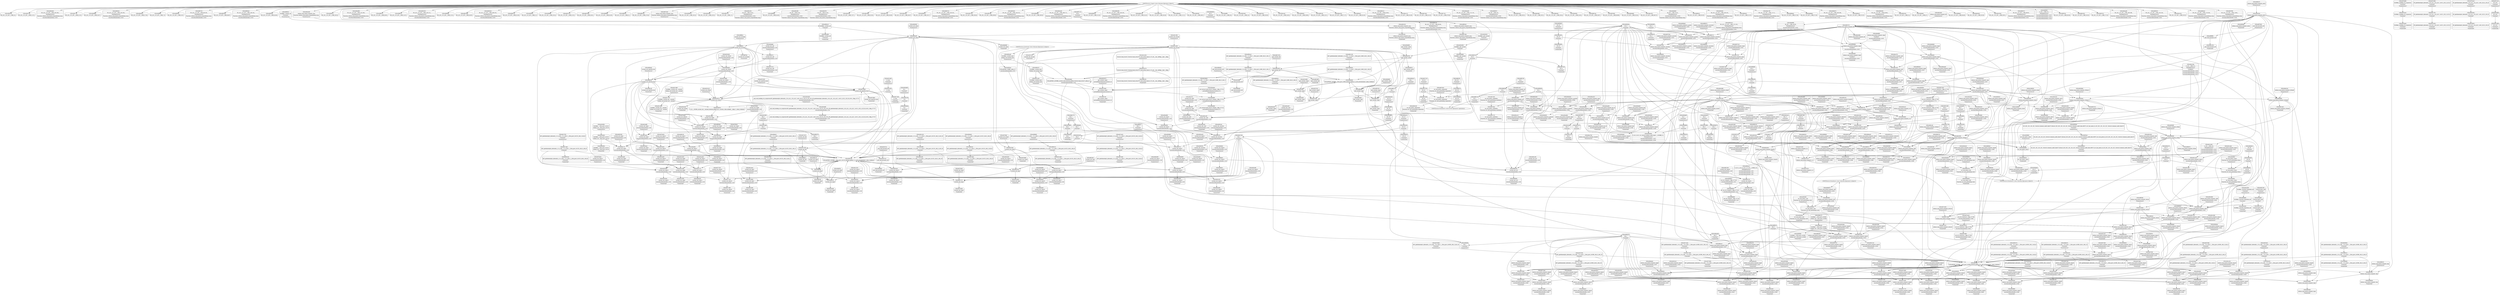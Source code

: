 digraph {
	CE0x48ef120 [shape=record,shape=Mrecord,label="{CE0x48ef120|selinux_msg_queue_msgsnd:_sid3|security/selinux/hooks.c,5242|*SummSource*}"]
	CE0x4917f20 [shape=record,shape=Mrecord,label="{CE0x4917f20|i64*_getelementptr_inbounds_(_11_x_i64_,_11_x_i64_*___llvm_gcov_ctr125,_i64_0,_i64_8)|*Constant*|*SummSource*}"]
	CE0x4970190 [shape=record,shape=Mrecord,label="{CE0x4970190|selinux_msg_queue_msgsnd:_rc.1|*SummSource*}"]
	CE0x495d500 [shape=record,shape=Mrecord,label="{CE0x495d500|GLOBAL:_get_current|*Constant*|*SummSource*}"]
	CE0x48faf50 [shape=record,shape=Mrecord,label="{CE0x48faf50|i64*_getelementptr_inbounds_(_11_x_i64_,_11_x_i64_*___llvm_gcov_ctr125,_i64_0,_i64_1)|*Constant*}"]
	CE0x4913de0 [shape=record,shape=Mrecord,label="{CE0x4913de0|i64_5|*Constant*}"]
	CE0x492c790 [shape=record,shape=Mrecord,label="{CE0x492c790|selinux_msg_queue_msgsnd:_tmp28|security/selinux/hooks.c,5256}"]
	CE0x490b8a0 [shape=record,shape=Mrecord,label="{CE0x490b8a0|80:_i32,_112:_i8*,_:_CRE_57,58_}"]
	CE0x4959450 [shape=record,shape=Mrecord,label="{CE0x4959450|avc_has_perm:_ssid|Function::avc_has_perm&Arg::ssid::}"]
	CE0x48e89e0 [shape=record,shape=Mrecord,label="{CE0x48e89e0|80:_i32,_112:_i8*,_:_CRE_27,28_}"]
	CE0x48dea60 [shape=record,shape=Mrecord,label="{CE0x48dea60|i64_0|*Constant*|*SummSink*}"]
	CE0x4901dc0 [shape=record,shape=Mrecord,label="{CE0x4901dc0|selinux_msg_queue_msgsnd:_sid4|security/selinux/hooks.c,5243|*SummSource*}"]
	CE0x4967700 [shape=record,shape=Mrecord,label="{CE0x4967700|i64_10|*Constant*|*SummSink*}"]
	CE0x4909220 [shape=record,shape=Mrecord,label="{CE0x4909220|i32_0|*Constant*}"]
	CE0x4978ad0 [shape=record,shape=Mrecord,label="{CE0x4978ad0|current_sid:_tobool1|security/selinux/hooks.c,218|*SummSource*}"]
	CE0x48fa800 [shape=record,shape=Mrecord,label="{CE0x48fa800|selinux_msg_queue_msgsnd:_tmp34|security/selinux/hooks.c,5260|*SummSink*}"]
	CE0x490b670 [shape=record,shape=Mrecord,label="{CE0x490b670|80:_i32,_112:_i8*,_:_CRE_200,208_|*MultipleSource*|Function::selinux_msg_queue_msgsnd&Arg::msq::|security/selinux/hooks.c,5231}"]
	CE0x495db50 [shape=record,shape=Mrecord,label="{CE0x495db50|_ret_%struct.task_struct*_%tmp4,_!dbg_!27714|./arch/x86/include/asm/current.h,14|*SummSource*}"]
	CE0x5f9f290 [shape=record,shape=Mrecord,label="{CE0x5f9f290|selinux_msg_queue_msgsnd:_return|*SummSource*}"]
	CE0x4904b80 [shape=record,shape=Mrecord,label="{CE0x4904b80|GLOBAL:_security_transition_sid|*Constant*}"]
	CE0x4975fe0 [shape=record,shape=Mrecord,label="{CE0x4975fe0|current_sid:_if.end|*SummSource*}"]
	CE0x4955e40 [shape=record,shape=Mrecord,label="{CE0x4955e40|current_sid:_tmp13|security/selinux/hooks.c,218}"]
	CE0x495e160 [shape=record,shape=Mrecord,label="{CE0x495e160|current_sid:_cred|security/selinux/hooks.c,218}"]
	CE0x4966c10 [shape=record,shape=Mrecord,label="{CE0x4966c10|selinux_msg_queue_msgsnd:_tobool16|security/selinux/hooks.c,5258|*SummSource*}"]
	CE0x48ff6c0 [shape=record,shape=Mrecord,label="{CE0x48ff6c0|current_sid:_do.body|*SummSource*}"]
	CE0x497cbf0 [shape=record,shape=Mrecord,label="{CE0x497cbf0|i64*_getelementptr_inbounds_(_11_x_i64_,_11_x_i64_*___llvm_gcov_ctr125,_i64_0,_i64_9)|*Constant*}"]
	CE0x48ddec0 [shape=record,shape=Mrecord,label="{CE0x48ddec0|80:_i32,_112:_i8*,_:_CRE_22,23_}"]
	CE0x490bdb0 [shape=record,shape=Mrecord,label="{CE0x490bdb0|selinux_msg_queue_msgsnd:_tmp4|*LoadInst*|security/selinux/hooks.c,5232}"]
	CE0x48f47b0 [shape=record,shape=Mrecord,label="{CE0x48f47b0|get_current:_tmp1|*SummSource*}"]
	CE0x4908280 [shape=record,shape=Mrecord,label="{CE0x4908280|80:_i32,_112:_i8*,_:_CRE_84,88_|*MultipleSource*|Function::selinux_msg_queue_msgsnd&Arg::msq::|security/selinux/hooks.c,5231}"]
	CE0x48e8580 [shape=record,shape=Mrecord,label="{CE0x48e8580|COLLAPSED:_GCMRE___llvm_gcov_ctr98_internal_global_2_x_i64_zeroinitializer:_elem_0:default:}"]
	CE0x4930440 [shape=record,shape=Mrecord,label="{CE0x4930440|selinux_msg_queue_msgsnd:_sid13|security/selinux/hooks.c,5256|*SummSource*}"]
	CE0x4901a50 [shape=record,shape=Mrecord,label="{CE0x4901a50|selinux_msg_queue_msgsnd:_ad|security/selinux/hooks.c, 5227|*SummSource*}"]
	CE0x4905320 [shape=record,shape=Mrecord,label="{CE0x4905320|80:_i32,_112:_i8*,_:_CRE_3,4_}"]
	CE0x49576c0 [shape=record,shape=Mrecord,label="{CE0x49576c0|avc_has_perm:_requested|Function::avc_has_perm&Arg::requested::|*SummSource*}"]
	CE0x490efb0 [shape=record,shape=Mrecord,label="{CE0x490efb0|current_sid:_tmp12|security/selinux/hooks.c,218}"]
	CE0x49374d0 [shape=record,shape=Mrecord,label="{CE0x49374d0|selinux_msg_queue_msgsnd:_tmp15|security/selinux/hooks.c,5244|*SummSource*}"]
	CE0x49567c0 [shape=record,shape=Mrecord,label="{CE0x49567c0|selinux_msg_queue_msgsnd:_call10|security/selinux/hooks.c,5252}"]
	CE0x4960690 [shape=record,shape=Mrecord,label="{CE0x4960690|current_sid:_sid|security/selinux/hooks.c,220|*SummSink*}"]
	CE0x48de770 [shape=record,shape=Mrecord,label="{CE0x48de770|i64_2|*Constant*|*SummSource*}"]
	CE0x492c0e0 [shape=record,shape=Mrecord,label="{CE0x492c0e0|i64_3|*Constant*|*SummSource*}"]
	CE0x48efe60 [shape=record,shape=Mrecord,label="{CE0x48efe60|80:_i32,_112:_i8*,_:_CRE_6,7_}"]
	CE0x48f68e0 [shape=record,shape=Mrecord,label="{CE0x48f68e0|80:_i32,_112:_i8*,_:_CRE_64,65_}"]
	CE0x48ff620 [shape=record,shape=Mrecord,label="{CE0x48ff620|current_sid:_do.body}"]
	CE0x4905030 [shape=record,shape=Mrecord,label="{CE0x4905030|80:_i32,_112:_i8*,_:_CRE_55,56_}"]
	CE0x49581c0 [shape=record,shape=Mrecord,label="{CE0x49581c0|selinux_msg_queue_msgsnd:_tobool11|security/selinux/hooks.c,5254|*SummSink*}"]
	CE0x4904520 [shape=record,shape=Mrecord,label="{CE0x4904520|selinux_msg_queue_msgsnd:_call14|security/selinux/hooks.c,5256}"]
	CE0x41dd0e0 [shape=record,shape=Mrecord,label="{CE0x41dd0e0|selinux_msg_queue_msgsnd:_if.end|*SummSink*}"]
	CE0x48e2e90 [shape=record,shape=Mrecord,label="{CE0x48e2e90|selinux_msg_queue_msgsnd:_if.end7|*SummSink*}"]
	CE0x491a270 [shape=record,shape=Mrecord,label="{CE0x491a270|%struct.task_struct*_(%struct.task_struct**)*_asm_movq_%gs:$_1:P_,$0_,_r,im,_dirflag_,_fpsr_,_flags_}"]
	CE0x48e7940 [shape=record,shape=Mrecord,label="{CE0x48e7940|80:_i32,_112:_i8*,_:_CRE_30,31_}"]
	CE0x48ef7d0 [shape=record,shape=Mrecord,label="{CE0x48ef7d0|selinux_msg_queue_msgsnd:_sid4|security/selinux/hooks.c,5243|*SummSink*}"]
	CE0x48fe930 [shape=record,shape=Mrecord,label="{CE0x48fe930|_call_void_mcount()_#3|*SummSource*}"]
	CE0x48fc1d0 [shape=record,shape=Mrecord,label="{CE0x48fc1d0|current_sid:_tmp}"]
	CE0x48e6af0 [shape=record,shape=Mrecord,label="{CE0x48e6af0|selinux_msg_queue_msgsnd:_tmp4|*LoadInst*|security/selinux/hooks.c,5232|*SummSink*}"]
	CE0x4902660 [shape=record,shape=Mrecord,label="{CE0x4902660|selinux_msg_queue_msgsnd:_call5|security/selinux/hooks.c,5242|*SummSource*}"]
	CE0x4936780 [shape=record,shape=Mrecord,label="{CE0x4936780|selinux_msg_queue_msgsnd:_tmp13|security/selinux/hooks.c,5244}"]
	CE0x495b690 [shape=record,shape=Mrecord,label="{CE0x495b690|current_sid:_tmp19|security/selinux/hooks.c,218|*SummSource*}"]
	CE0x49038e0 [shape=record,shape=Mrecord,label="{CE0x49038e0|i32_3|*Constant*|*SummSink*}"]
	CE0x497be40 [shape=record,shape=Mrecord,label="{CE0x497be40|GLOBAL:_lockdep_rcu_suspicious|*Constant*|*SummSink*}"]
	CE0x49349d0 [shape=record,shape=Mrecord,label="{CE0x49349d0|i8_1|*Constant*|*SummSource*}"]
	CE0x497c8b0 [shape=record,shape=Mrecord,label="{CE0x497c8b0|i8*_getelementptr_inbounds_(_45_x_i8_,_45_x_i8_*_.str12,_i32_0,_i32_0)|*Constant*|*SummSource*}"]
	CE0x49070c0 [shape=record,shape=Mrecord,label="{CE0x49070c0|selinux_msg_queue_msgsnd:_security|security/selinux/hooks.c,5231}"]
	CE0x4931d40 [shape=record,shape=Mrecord,label="{CE0x4931d40|selinux_msg_queue_msgsnd:_tmp23|security/selinux/hooks.c,5254}"]
	CE0x497bae0 [shape=record,shape=Mrecord,label="{CE0x497bae0|i8*_getelementptr_inbounds_(_25_x_i8_,_25_x_i8_*_.str3,_i32_0,_i32_0)|*Constant*|*SummSource*}"]
	CE0x4970a20 [shape=record,shape=Mrecord,label="{CE0x4970a20|selinux_msg_queue_msgsnd:_tmp37|security/selinux/hooks.c,5263|*SummSink*}"]
	CE0x497bca0 [shape=record,shape=Mrecord,label="{CE0x497bca0|GLOBAL:_lockdep_rcu_suspicious|*Constant*}"]
	CE0x4912f40 [shape=record,shape=Mrecord,label="{CE0x4912f40|current_sid:_if.end}"]
	CE0x4972460 [shape=record,shape=Mrecord,label="{CE0x4972460|i64*_getelementptr_inbounds_(_15_x_i64_,_15_x_i64_*___llvm_gcov_ctr308,_i64_0,_i64_14)|*Constant*}"]
	CE0x48f3370 [shape=record,shape=Mrecord,label="{CE0x48f3370|80:_i32,_112:_i8*,_:_CRE_88,92_|*MultipleSource*|Function::selinux_msg_queue_msgsnd&Arg::msq::|security/selinux/hooks.c,5231}"]
	CE0x4936940 [shape=record,shape=Mrecord,label="{CE0x4936940|selinux_msg_queue_msgsnd:_tmp13|security/selinux/hooks.c,5244|*SummSource*}"]
	CE0x48ef840 [shape=record,shape=Mrecord,label="{CE0x48ef840|4:_i32,_:_CRE_0,2_|*MultipleSource*|security/selinux/hooks.c,5231|security/selinux/hooks.c,5231|security/selinux/hooks.c,5242}"]
	CE0x4956440 [shape=record,shape=Mrecord,label="{CE0x4956440|selinux_msg_queue_msgsnd:_tmp21|security/selinux/hooks.c,5252|*SummSource*}"]
	CE0x491cfd0 [shape=record,shape=Mrecord,label="{CE0x491cfd0|selinux_msg_queue_msgsnd:_tmp11|security/selinux/hooks.c,5242|*SummSink*}"]
	CE0x48fbf90 [shape=record,shape=Mrecord,label="{CE0x48fbf90|i64*_getelementptr_inbounds_(_11_x_i64_,_11_x_i64_*___llvm_gcov_ctr125,_i64_0,_i64_0)|*Constant*|*SummSource*}"]
	CE0x48f67b0 [shape=record,shape=Mrecord,label="{CE0x48f67b0|80:_i32,_112:_i8*,_:_CRE_63,64_}"]
	CE0x490c550 [shape=record,shape=Mrecord,label="{CE0x490c550|80:_i32,_112:_i8*,_:_CRE_19,20_}"]
	CE0x4908cc0 [shape=record,shape=Mrecord,label="{CE0x4908cc0|i64_1|*Constant*|*SummSource*}"]
	CE0x48de8a0 [shape=record,shape=Mrecord,label="{CE0x48de8a0|i64_2|*Constant*|*SummSink*}"]
	CE0x48e4780 [shape=record,shape=Mrecord,label="{CE0x48e4780|_call_void_mcount()_#3|*SummSink*}"]
	CE0x492db00 [shape=record,shape=Mrecord,label="{CE0x492db00|selinux_msg_queue_msgsnd:_rc.0}"]
	CE0x4970230 [shape=record,shape=Mrecord,label="{CE0x4970230|selinux_msg_queue_msgsnd:_rc.1|*SummSink*}"]
	CE0x4911990 [shape=record,shape=Mrecord,label="{CE0x4911990|GLOBAL:_current_sid.__warned|Global_var:current_sid.__warned|*SummSink*}"]
	CE0x4936b00 [shape=record,shape=Mrecord,label="{CE0x4936b00|selinux_msg_queue_msgsnd:_tmp13|security/selinux/hooks.c,5244|*SummSink*}"]
	CE0x490d740 [shape=record,shape=Mrecord,label="{CE0x490d740|80:_i32,_112:_i8*,_:_CRE_17,18_}"]
	CE0x4917c80 [shape=record,shape=Mrecord,label="{CE0x4917c80|i1_true|*Constant*|*SummSink*}"]
	CE0x49024a0 [shape=record,shape=Mrecord,label="{CE0x49024a0|selinux_msg_queue_msgsnd:_call5|security/selinux/hooks.c,5242}"]
	CE0x493f4a0 [shape=record,shape=Mrecord,label="{CE0x493f4a0|i32_(i32,_i32,_i16,_i32,_%struct.common_audit_data*)*_bitcast_(i32_(i32,_i32,_i16,_i32,_%struct.common_audit_data.495*)*_avc_has_perm_to_i32_(i32,_i32,_i16,_i32,_%struct.common_audit_data*)*)|*Constant*|*SummSource*}"]
	CE0x496ea00 [shape=record,shape=Mrecord,label="{CE0x496ea00|selinux_msg_queue_msgsnd:_sid19|security/selinux/hooks.c,5260|*SummSource*}"]
	CE0x493f0c0 [shape=record,shape=Mrecord,label="{CE0x493f0c0|selinux_msg_queue_msgsnd:_call10|security/selinux/hooks.c,5252|*SummSink*}"]
	CE0x4959b40 [shape=record,shape=Mrecord,label="{CE0x4959b40|i16_27|*Constant*}"]
	CE0x496f850 [shape=record,shape=Mrecord,label="{CE0x496f850|selinux_msg_queue_msgsnd:_call20|security/selinux/hooks.c,5260|*SummSink*}"]
	CE0x495e2d0 [shape=record,shape=Mrecord,label="{CE0x495e2d0|current_sid:_cred|security/selinux/hooks.c,218|*SummSource*}"]
	CE0x490aad0 [shape=record,shape=Mrecord,label="{CE0x490aad0|80:_i32,_112:_i8*,_:_CRE_160,168_|*MultipleSource*|Function::selinux_msg_queue_msgsnd&Arg::msq::|security/selinux/hooks.c,5231}"]
	CE0x492e640 [shape=record,shape=Mrecord,label="{CE0x492e640|i16_26|*Constant*}"]
	CE0x4971b20 [shape=record,shape=Mrecord,label="{CE0x4971b20|selinux_msg_queue_msgsnd:_tmp39|security/selinux/hooks.c,5264|*SummSource*}"]
	CE0x4930cf0 [shape=record,shape=Mrecord,label="{CE0x4930cf0|i64*_getelementptr_inbounds_(_15_x_i64_,_15_x_i64_*___llvm_gcov_ctr308,_i64_0,_i64_9)|*Constant*|*SummSink*}"]
	CE0x48f2810 [shape=record,shape=Mrecord,label="{CE0x48f2810|80:_i32,_112:_i8*,_:_CRE_120,128_|*MultipleSource*|Function::selinux_msg_queue_msgsnd&Arg::msq::|security/selinux/hooks.c,5231}"]
	CE0x492f1d0 [shape=record,shape=Mrecord,label="{CE0x492f1d0|i64*_getelementptr_inbounds_(_15_x_i64_,_15_x_i64_*___llvm_gcov_ctr308,_i64_0,_i64_9)|*Constant*|*SummSource*}"]
	CE0x49094d0 [shape=record,shape=Mrecord,label="{CE0x49094d0|current_sid:_tobool|security/selinux/hooks.c,218}"]
	CE0x495b960 [shape=record,shape=Mrecord,label="{CE0x495b960|current_sid:_tmp18|security/selinux/hooks.c,218|*SummSource*}"]
	CE0x4901920 [shape=record,shape=Mrecord,label="{CE0x4901920|80:_i32,_112:_i8*,_:_CRE_52,53_}"]
	CE0x48f03e0 [shape=record,shape=Mrecord,label="{CE0x48f03e0|current_sid:_tmp9|security/selinux/hooks.c,218}"]
	CE0x492f790 [shape=record,shape=Mrecord,label="{CE0x492f790|selinux_msg_queue_msgsnd:_tmp26|security/selinux/hooks.c,5256|*SummSource*}"]
	CE0x491c490 [shape=record,shape=Mrecord,label="{CE0x491c490|current_sid:_tmp14|security/selinux/hooks.c,218|*SummSink*}"]
	CE0x490b0a0 [shape=record,shape=Mrecord,label="{CE0x490b0a0|80:_i32,_112:_i8*,_:_CRE_176,184_|*MultipleSource*|Function::selinux_msg_queue_msgsnd&Arg::msq::|security/selinux/hooks.c,5231}"]
	"CONST[source:0(mediator),value:2(dynamic)][purpose:{object}]"
	CE0x49370f0 [shape=record,shape=Mrecord,label="{CE0x49370f0|selinux_msg_queue_msgsnd:_tmp14|security/selinux/hooks.c,5244|*SummSink*}"]
	CE0x4958010 [shape=record,shape=Mrecord,label="{CE0x4958010|_ret_i32_%retval.0,_!dbg_!27728|security/selinux/avc.c,775|*SummSink*}"]
	CE0x496fdb0 [shape=record,shape=Mrecord,label="{CE0x496fdb0|i32_512|*Constant*|*SummSink*}"]
	CE0x496fa70 [shape=record,shape=Mrecord,label="{CE0x496fa70|i32_512|*Constant*}"]
	CE0x4907f60 [shape=record,shape=Mrecord,label="{CE0x4907f60|80:_i32,_112:_i8*,_:_CRE_76,80_|*MultipleSource*|Function::selinux_msg_queue_msgsnd&Arg::msq::|security/selinux/hooks.c,5231}"]
	CE0x48f5e30 [shape=record,shape=Mrecord,label="{CE0x48f5e30|i32_3|*Constant*}"]
	CE0x492bb00 [shape=record,shape=Mrecord,label="{CE0x492bb00|i64*_getelementptr_inbounds_(_15_x_i64_,_15_x_i64_*___llvm_gcov_ctr308,_i64_0,_i64_5)|*Constant*|*SummSink*}"]
	CE0x4956350 [shape=record,shape=Mrecord,label="{CE0x4956350|current_sid:_tmp14|security/selinux/hooks.c,218}"]
	CE0x49771a0 [shape=record,shape=Mrecord,label="{CE0x49771a0|current_sid:_tmp16|security/selinux/hooks.c,218}"]
	CE0x48dec70 [shape=record,shape=Mrecord,label="{CE0x48dec70|GLOBAL:___llvm_gcov_ctr308|Global_var:__llvm_gcov_ctr308|*SummSource*}"]
	CE0x48f0670 [shape=record,shape=Mrecord,label="{CE0x48f0670|selinux_msg_queue_msgsnd:_if.then|*SummSink*}"]
	CE0x48ec650 [shape=record,shape=Mrecord,label="{CE0x48ec650|i32_10|*Constant*}"]
	CE0x49053f0 [shape=record,shape=Mrecord,label="{CE0x49053f0|80:_i32,_112:_i8*,_:_CRE_4,5_}"]
	CE0x4959c70 [shape=record,shape=Mrecord,label="{CE0x4959c70|i16_27|*Constant*|*SummSource*}"]
	CE0x48fca90 [shape=record,shape=Mrecord,label="{CE0x48fca90|GLOBAL:_current_task|Global_var:current_task|*SummSource*}"]
	CE0x4919f40 [shape=record,shape=Mrecord,label="{CE0x4919f40|i64_2|*Constant*}"]
	CE0x495f250 [shape=record,shape=Mrecord,label="{CE0x495f250|current_sid:_security|security/selinux/hooks.c,218|*SummSink*}"]
	CE0x4906690 [shape=record,shape=Mrecord,label="{CE0x4906690|selinux_msg_queue_msgsnd:_tobool|security/selinux/hooks.c,5244|*SummSink*}"]
	CE0x4931930 [shape=record,shape=Mrecord,label="{CE0x4931930|selinux_msg_queue_msgsnd:_tmp22|security/selinux/hooks.c,5254|*SummSource*}"]
	CE0x495e960 [shape=record,shape=Mrecord,label="{CE0x495e960|current_sid:_tmp21|security/selinux/hooks.c,218|*SummSource*}"]
	CE0x493b080 [shape=record,shape=Mrecord,label="{CE0x493b080|0:_i8,_8:_i32,_24:_%struct.selinux_audit_data*,_:_SCMRE_0,1_|*MultipleSource*|security/selinux/hooks.c, 5227|security/selinux/hooks.c,5248}"]
	CE0x490c7b0 [shape=record,shape=Mrecord,label="{CE0x490c7b0|80:_i32,_112:_i8*,_:_CRE_21,22_}"]
	CE0x49390b0 [shape=record,shape=Mrecord,label="{CE0x49390b0|i64*_getelementptr_inbounds_(_15_x_i64_,_15_x_i64_*___llvm_gcov_ctr308,_i64_0,_i64_6)|*Constant*}"]
	CE0x495c360 [shape=record,shape=Mrecord,label="{CE0x495c360|current_sid:_tmp19|security/selinux/hooks.c,218|*SummSink*}"]
	CE0x4970900 [shape=record,shape=Mrecord,label="{CE0x4970900|i64*_getelementptr_inbounds_(_15_x_i64_,_15_x_i64_*___llvm_gcov_ctr308,_i64_0,_i64_13)|*Constant*|*SummSource*}"]
	CE0x49599a0 [shape=record,shape=Mrecord,label="{CE0x49599a0|avc_has_perm:_tsid|Function::avc_has_perm&Arg::tsid::|*SummSink*}"]
	CE0x495df60 [shape=record,shape=Mrecord,label="{CE0x495df60|i32_78|*Constant*}"]
	CE0x490b460 [shape=record,shape=Mrecord,label="{CE0x490b460|80:_i32,_112:_i8*,_:_CRE_192,200_|*MultipleSource*|Function::selinux_msg_queue_msgsnd&Arg::msq::|security/selinux/hooks.c,5231}"]
	CE0x490a3d0 [shape=record,shape=Mrecord,label="{CE0x490a3d0|selinux_msg_queue_msgsnd:_msq|Function::selinux_msg_queue_msgsnd&Arg::msq::|*SummSource*}"]
	CE0x4931830 [shape=record,shape=Mrecord,label="{CE0x4931830|selinux_msg_queue_msgsnd:_tmp22|security/selinux/hooks.c,5254}"]
	CE0x48e2dd0 [shape=record,shape=Mrecord,label="{CE0x48e2dd0|selinux_msg_queue_msgsnd:_if.end7|*SummSource*}"]
	CE0x497c920 [shape=record,shape=Mrecord,label="{CE0x497c920|i8*_getelementptr_inbounds_(_45_x_i8_,_45_x_i8_*_.str12,_i32_0,_i32_0)|*Constant*|*SummSink*}"]
	CE0x48fb7e0 [shape=record,shape=Mrecord,label="{CE0x48fb7e0|get_current:_tmp1}"]
	CE0x48e6bf0 [shape=record,shape=Mrecord,label="{CE0x48e6bf0|selinux_msg_queue_msgsnd:_tmp5|security/selinux/hooks.c,5232}"]
	CE0x48fc2b0 [shape=record,shape=Mrecord,label="{CE0x48fc2b0|current_sid:_tmp|*SummSource*}"]
	CE0x49017f0 [shape=record,shape=Mrecord,label="{CE0x49017f0|80:_i32,_112:_i8*,_:_CRE_51,52_}"]
	CE0x48e88b0 [shape=record,shape=Mrecord,label="{CE0x48e88b0|80:_i32,_112:_i8*,_:_CRE_26,27_}"]
	CE0x48f29c0 [shape=record,shape=Mrecord,label="{CE0x48f29c0|80:_i32,_112:_i8*,_:_CRE_128,136_|*MultipleSource*|Function::selinux_msg_queue_msgsnd&Arg::msq::|security/selinux/hooks.c,5231}"]
	CE0x49132c0 [shape=record,shape=Mrecord,label="{CE0x49132c0|get_current:_tmp3|*SummSource*}"]
	CE0x4978300 [shape=record,shape=Mrecord,label="{CE0x4978300|current_sid:_tmp10|security/selinux/hooks.c,218}"]
	CE0x492fea0 [shape=record,shape=Mrecord,label="{CE0x492fea0|selinux_msg_queue_msgsnd:_tmp27|security/selinux/hooks.c,5256|*SummSource*}"]
	CE0x48ff310 [shape=record,shape=Mrecord,label="{CE0x48ff310|i64_0|*Constant*|*SummSource*}"]
	CE0x4976670 [shape=record,shape=Mrecord,label="{CE0x4976670|0:_i8,_:_GCMR_current_sid.__warned_internal_global_i8_0,_section_.data.unlikely_,_align_1:_elem_0:default:}"]
	CE0x5cc5550 [shape=record,shape=Mrecord,label="{CE0x5cc5550|selinux_msg_queue_msgsnd:_if.end21|*SummSink*}"]
	CE0x48e1dc0 [shape=record,shape=Mrecord,label="{CE0x48e1dc0|selinux_msg_queue_msgsnd:_sid2|security/selinux/hooks.c,5237}"]
	CE0x4960530 [shape=record,shape=Mrecord,label="{CE0x4960530|current_sid:_sid|security/selinux/hooks.c,220}"]
	CE0x48f46b0 [shape=record,shape=Mrecord,label="{CE0x48f46b0|selinux_msg_queue_msgsnd:_entry|*SummSink*}"]
	CE0x48ea610 [shape=record,shape=Mrecord,label="{CE0x48ea610|80:_i32,_112:_i8*,_:_CRE_37,38_}"]
	CE0x4932dc0 [shape=record,shape=Mrecord,label="{CE0x4932dc0|selinux_msg_queue_msgsnd:_tmp29|security/selinux/hooks.c,5258}"]
	CE0x48fa790 [shape=record,shape=Mrecord,label="{CE0x48fa790|selinux_msg_queue_msgsnd:_tmp33|security/selinux/hooks.c,5260|*SummSink*}"]
	CE0x48f3c90 [shape=record,shape=Mrecord,label="{CE0x48f3c90|selinux_msg_queue_msgsnd:_msq|Function::selinux_msg_queue_msgsnd&Arg::msq::|*SummSink*}"]
	CE0x48ff150 [shape=record,shape=Mrecord,label="{CE0x48ff150|i64_0|*Constant*}"]
	CE0x493ac50 [shape=record,shape=Mrecord,label="{CE0x493ac50|selinux_msg_queue_msgsnd:_type|security/selinux/hooks.c,5248|*SummSource*}"]
	CE0x4973bf0 [shape=record,shape=Mrecord,label="{CE0x4973bf0|_ret_i32_%retval.0,_!dbg_!27765|security/selinux/hooks.c,5264|*SummSink*}"]
	CE0x492dcc0 [shape=record,shape=Mrecord,label="{CE0x492dcc0|selinux_msg_queue_msgsnd:_rc.0|*SummSource*}"]
	CE0x48deda0 [shape=record,shape=Mrecord,label="{CE0x48deda0|selinux_msg_queue_msgsnd:_tmp9|security/selinux/hooks.c,5237|*SummSource*}"]
	"CONST[source:0(mediator),value:0(static)][purpose:{operation}]"
	CE0x4938580 [shape=record,shape=Mrecord,label="{CE0x4938580|selinux_msg_queue_msgsnd:_tmp35|security/selinux/hooks.c,5260|*SummSource*}"]
	CE0x4972700 [shape=record,shape=Mrecord,label="{CE0x4972700|selinux_msg_queue_msgsnd:_tmp39|security/selinux/hooks.c,5264|*SummSink*}"]
	CE0x5f9f410 [shape=record,shape=Mrecord,label="{CE0x5f9f410|i64*_getelementptr_inbounds_(_15_x_i64_,_15_x_i64_*___llvm_gcov_ctr308,_i64_0,_i64_0)|*Constant*}"]
	CE0x48eff00 [shape=record,shape=Mrecord,label="{CE0x48eff00|80:_i32,_112:_i8*,_:_CRE_7,8_}"]
	CE0x490a330 [shape=record,shape=Mrecord,label="{CE0x490a330|selinux_msg_queue_msgsnd:_tmp8|security/selinux/hooks.c,5237|*SummSink*}"]
	CE0x4976850 [shape=record,shape=Mrecord,label="{CE0x4976850|current_sid:_tmp8|security/selinux/hooks.c,218|*SummSource*}"]
	CE0x493a0f0 [shape=record,shape=Mrecord,label="{CE0x493a0f0|selinux_msg_queue_msgsnd:_tmp16|security/selinux/hooks.c,5245}"]
	CE0x4966ab0 [shape=record,shape=Mrecord,label="{CE0x4966ab0|selinux_msg_queue_msgsnd:_tobool16|security/selinux/hooks.c,5258}"]
	CE0x491b570 [shape=record,shape=Mrecord,label="{CE0x491b570|get_current:_tmp4|./arch/x86/include/asm/current.h,14|*SummSource*}"]
	CE0x490df70 [shape=record,shape=Mrecord,label="{CE0x490df70|selinux_msg_queue_msgsnd:_call|security/selinux/hooks.c,5228|*SummSource*}"]
	CE0x48e7c70 [shape=record,shape=Mrecord,label="{CE0x48e7c70|current_sid:_tmp1}"]
	CE0x48f2530 [shape=record,shape=Mrecord,label="{CE0x48f2530|selinux_msg_queue_msgsnd:_if.end15|*SummSink*}"]
	CE0x48dd8c0 [shape=record,shape=Mrecord,label="{CE0x48dd8c0|_ret_i32_%tmp24,_!dbg_!27742|security/selinux/hooks.c,220|*SummSource*}"]
	CE0x48def20 [shape=record,shape=Mrecord,label="{CE0x48def20|selinux_msg_queue_msgsnd:_tmp9|security/selinux/hooks.c,5237|*SummSink*}"]
	CE0x495e6b0 [shape=record,shape=Mrecord,label="{CE0x495e6b0|COLLAPSED:_GCMRE_current_task_external_global_%struct.task_struct*:_elem_0::|security/selinux/hooks.c,218}"]
	CE0x495f010 [shape=record,shape=Mrecord,label="{CE0x495f010|i32_22|*Constant*|*SummSink*}"]
	CE0x49073e0 [shape=record,shape=Mrecord,label="{CE0x49073e0|selinux_msg_queue_msgsnd:_tmp2|security/selinux/hooks.c,5231|*SummSink*}"]
	CE0x493ebd0 [shape=record,shape=Mrecord,label="{CE0x493ebd0|selinux_msg_queue_msgsnd:_key|security/selinux/hooks.c,5249|*SummSource*}"]
	CE0x48f0550 [shape=record,shape=Mrecord,label="{CE0x48f0550|current_sid:_tmp9|security/selinux/hooks.c,218|*SummSink*}"]
	CE0x4900b10 [shape=record,shape=Mrecord,label="{CE0x4900b10|i32_4|*Constant*|*SummSink*}"]
	CE0x492fce0 [shape=record,shape=Mrecord,label="{CE0x492fce0|selinux_msg_queue_msgsnd:_tmp27|security/selinux/hooks.c,5256}"]
	CE0x48e68f0 [shape=record,shape=Mrecord,label="{CE0x48e68f0|40:_i8*,_:_CRE_40,48_|*MultipleSource*|security/selinux/hooks.c,5232|Function::selinux_msg_queue_msgsnd&Arg::msg::}"]
	CE0x49768c0 [shape=record,shape=Mrecord,label="{CE0x49768c0|current_sid:_tmp8|security/selinux/hooks.c,218|*SummSink*}"]
	CE0x48e3530 [shape=record,shape=Mrecord,label="{CE0x48e3530|selinux_msg_queue_msgsnd:_entry}"]
	CE0x48f2fd0 [shape=record,shape=Mrecord,label="{CE0x48f2fd0|selinux_msg_queue_msgsnd:_call|security/selinux/hooks.c,5228}"]
	CE0x49339d0 [shape=record,shape=Mrecord,label="{CE0x49339d0|selinux_msg_queue_msgsnd:_tmp31|security/selinux/hooks.c,5258}"]
	CE0x4913430 [shape=record,shape=Mrecord,label="{CE0x4913430|current_sid:_tmp6|security/selinux/hooks.c,218|*SummSource*}"]
	CE0x49046e0 [shape=record,shape=Mrecord,label="{CE0x49046e0|selinux_msg_queue_msgsnd:_call14|security/selinux/hooks.c,5256|*SummSource*}"]
	CE0x48f00e0 [shape=record,shape=Mrecord,label="{CE0x48f00e0|80:_i32,_112:_i8*,_:_CRE_9,10_}"]
	CE0x49327a0 [shape=record,shape=Mrecord,label="{CE0x49327a0|i64_11|*Constant*}"]
	CE0x4907580 [shape=record,shape=Mrecord,label="{CE0x4907580|selinux_msg_queue_msgsnd:_msg|Function::selinux_msg_queue_msgsnd&Arg::msg::|*SummSink*}"]
	CE0x4957af0 [shape=record,shape=Mrecord,label="{CE0x4957af0|avc_has_perm:_auditdata|Function::avc_has_perm&Arg::auditdata::|*SummSource*}"]
	CE0x495bad0 [shape=record,shape=Mrecord,label="{CE0x495bad0|current_sid:_tmp18|security/selinux/hooks.c,218|*SummSink*}"]
	CE0x4911730 [shape=record,shape=Mrecord,label="{CE0x4911730|GLOBAL:_current_sid.__warned|Global_var:current_sid.__warned}"]
	CE0x492beb0 [shape=record,shape=Mrecord,label="{CE0x492beb0|i64_4|*Constant*|*SummSink*}"]
	CE0x48fa300 [shape=record,shape=Mrecord,label="{CE0x48fa300|i64*_getelementptr_inbounds_(_15_x_i64_,_15_x_i64_*___llvm_gcov_ctr308,_i64_0,_i64_12)|*Constant*}"]
	CE0x49673e0 [shape=record,shape=Mrecord,label="{CE0x49673e0|selinux_msg_queue_msgsnd:_tmp33|security/selinux/hooks.c,5260|*SummSource*}"]
	CE0x48f0730 [shape=record,shape=Mrecord,label="{CE0x48f0730|selinux_msg_queue_msgsnd:_if.end15}"]
	CE0x495ac50 [shape=record,shape=Mrecord,label="{CE0x495ac50|selinux_msg_queue_msgsnd:_sid9|security/selinux/hooks.c,5252}"]
	CE0x495d890 [shape=record,shape=Mrecord,label="{CE0x495d890|get_current:_entry|*SummSource*}"]
	CE0x48f5700 [shape=record,shape=Mrecord,label="{CE0x48f5700|i32_1|*Constant*|*SummSource*}"]
	CE0x48f26f0 [shape=record,shape=Mrecord,label="{CE0x48f26f0|selinux_msg_queue_msgsnd:_if.then|*SummSource*}"]
	CE0x4907310 [shape=record,shape=Mrecord,label="{CE0x4907310|selinux_msg_queue_msgsnd:_tmp2|security/selinux/hooks.c,5231|*SummSource*}"]
	CE0x4903ad0 [shape=record,shape=Mrecord,label="{CE0x4903ad0|selinux_msg_queue_msgsnd:_cmp|security/selinux/hooks.c,5237}"]
	CE0x4960ac0 [shape=record,shape=Mrecord,label="{CE0x4960ac0|0:_i32,_4:_i32,_8:_i32,_12:_i32,_:_CMRE_4,8_|*MultipleSource*|security/selinux/hooks.c,218|security/selinux/hooks.c,218|security/selinux/hooks.c,220}"]
	CE0x48fe010 [shape=record,shape=Mrecord,label="{CE0x48fe010|current_sid:_land.lhs.true}"]
	CE0x495c6f0 [shape=record,shape=Mrecord,label="{CE0x495c6f0|current_sid:_tmp20|security/selinux/hooks.c,218|*SummSource*}"]
	CE0x4932e90 [shape=record,shape=Mrecord,label="{CE0x4932e90|selinux_msg_queue_msgsnd:_tmp29|security/selinux/hooks.c,5258|*SummSource*}"]
	CE0x4956a10 [shape=record,shape=Mrecord,label="{CE0x4956a10|selinux_msg_queue_msgsnd:_tmp20|security/selinux/hooks.c,5249}"]
	CE0x491a160 [shape=record,shape=Mrecord,label="{CE0x491a160|GLOBAL:_current_task|Global_var:current_task|*SummSink*}"]
	CE0x49342b0 [shape=record,shape=Mrecord,label="{CE0x49342b0|selinux_msg_queue_msgsnd:_tmp32|security/selinux/hooks.c,5258|*SummSink*}"]
	CE0x493f620 [shape=record,shape=Mrecord,label="{CE0x493f620|i32_(i32,_i32,_i16,_i32,_%struct.common_audit_data*)*_bitcast_(i32_(i32,_i32,_i16,_i32,_%struct.common_audit_data.495*)*_avc_has_perm_to_i32_(i32,_i32,_i16,_i32,_%struct.common_audit_data*)*)|*Constant*|*SummSink*}"]
	CE0x48eaec0 [shape=record,shape=Mrecord,label="{CE0x48eaec0|selinux_msg_queue_msgsnd:_tmp10|security/selinux/hooks.c,5237|*SummSink*}"]
	CE0x493f690 [shape=record,shape=Mrecord,label="{CE0x493f690|avc_has_perm:_entry|*SummSource*}"]
	CE0x4917e60 [shape=record,shape=Mrecord,label="{CE0x4917e60|i64*_getelementptr_inbounds_(_11_x_i64_,_11_x_i64_*___llvm_gcov_ctr125,_i64_0,_i64_8)|*Constant*}"]
	"CONST[source:0(mediator),value:2(dynamic)][purpose:{subject}]"
	CE0x49145f0 [shape=record,shape=Mrecord,label="{CE0x49145f0|current_sid:_tmp7|security/selinux/hooks.c,218|*SummSink*}"]
	CE0x4972210 [shape=record,shape=Mrecord,label="{CE0x4972210|selinux_msg_queue_msgsnd:_tmp39|security/selinux/hooks.c,5264}"]
	CE0x4916db0 [shape=record,shape=Mrecord,label="{CE0x4916db0|selinux_msg_queue_msgsnd:_tmp1}"]
	CE0x4939930 [shape=record,shape=Mrecord,label="{CE0x4939930|selinux_msg_queue_msgsnd:_tmp18|security/selinux/hooks.c,5246|*SummSink*}"]
	CE0x4973800 [shape=record,shape=Mrecord,label="{CE0x4973800|current_sid:_land.lhs.true2|*SummSink*}"]
	CE0x495cf70 [shape=record,shape=Mrecord,label="{CE0x495cf70|current_sid:_call4|security/selinux/hooks.c,218|*SummSource*}"]
	CE0x493d900 [shape=record,shape=Mrecord,label="{CE0x493d900|i8_4|*Constant*}"]
	CE0x48f3720 [shape=record,shape=Mrecord,label="{CE0x48f3720|80:_i32,_112:_i8*,_:_CRE_96,100_|*MultipleSource*|Function::selinux_msg_queue_msgsnd&Arg::msq::|security/selinux/hooks.c,5231}"]
	CE0x495cb60 [shape=record,shape=Mrecord,label="{CE0x495cb60|current_sid:_tmp20|security/selinux/hooks.c,218|*SummSink*}"]
	CE0x4957c70 [shape=record,shape=Mrecord,label="{CE0x4957c70|avc_has_perm:_auditdata|Function::avc_has_perm&Arg::auditdata::|*SummSink*}"]
	CE0x490ee40 [shape=record,shape=Mrecord,label="{CE0x490ee40|current_sid:_tmp11|security/selinux/hooks.c,218|*SummSink*}"]
	CE0x48f1620 [shape=record,shape=Mrecord,label="{CE0x48f1620|80:_i32,_112:_i8*,_:_CRE_66,67_}"]
	CE0x48f2ba0 [shape=record,shape=Mrecord,label="{CE0x48f2ba0|80:_i32,_112:_i8*,_:_CRE_136,144_|*MultipleSource*|Function::selinux_msg_queue_msgsnd&Arg::msq::|security/selinux/hooks.c,5231}"]
	CE0x4910d60 [shape=record,shape=Mrecord,label="{CE0x4910d60|get_current:_tmp2|*SummSource*}"]
	CE0x49071f0 [shape=record,shape=Mrecord,label="{CE0x49071f0|selinux_msg_queue_msgsnd:_tmp2|security/selinux/hooks.c,5231}"]
	CE0x48fa920 [shape=record,shape=Mrecord,label="{CE0x48fa920|i16_26|*Constant*|*SummSource*}"]
	CE0x493aa90 [shape=record,shape=Mrecord,label="{CE0x493aa90|selinux_msg_queue_msgsnd:_type|security/selinux/hooks.c,5248}"]
	CE0x493dc20 [shape=record,shape=Mrecord,label="{CE0x493dc20|i8_4|*Constant*|*SummSink*}"]
	CE0x48f5350 [shape=record,shape=Mrecord,label="{CE0x48f5350|80:_i32,_112:_i8*,_:_CRE_48,49_}"]
	CE0x491d4a0 [shape=record,shape=Mrecord,label="{CE0x491d4a0|selinux_msg_queue_msgsnd:_sid4|security/selinux/hooks.c,5243}"]
	CE0x491b400 [shape=record,shape=Mrecord,label="{CE0x491b400|get_current:_tmp2|*SummSink*}"]
	CE0x491cac0 [shape=record,shape=Mrecord,label="{CE0x491cac0|selinux_msg_queue_msgsnd:_tmp11|security/selinux/hooks.c,5242}"]
	CE0x4956b40 [shape=record,shape=Mrecord,label="{CE0x4956b40|selinux_msg_queue_msgsnd:_tmp20|security/selinux/hooks.c,5249|*SummSource*}"]
	CE0x4961300 [shape=record,shape=Mrecord,label="{CE0x4961300|current_sid:_tmp24|security/selinux/hooks.c,220|*SummSource*}"]
	CE0x49745d0 [shape=record,shape=Mrecord,label="{CE0x49745d0|current_sid:_tmp1|*SummSink*}"]
	CE0x48e8b10 [shape=record,shape=Mrecord,label="{CE0x48e8b10|80:_i32,_112:_i8*,_:_CRE_28,29_}"]
	CE0x48f5d30 [shape=record,shape=Mrecord,label="{CE0x48f5d30|selinux_msg_queue_msgsnd:_tmp6|security/selinux/hooks.c,5237|*SummSink*}"]
	CE0x491c940 [shape=record,shape=Mrecord,label="{CE0x491c940|4:_i32,_:_CRE_4,8_|*MultipleSource*|security/selinux/hooks.c,5231|security/selinux/hooks.c,5231|security/selinux/hooks.c,5242}"]
	CE0x493ed80 [shape=record,shape=Mrecord,label="{CE0x493ed80|selinux_msg_queue_msgsnd:_key|security/selinux/hooks.c,5249|*SummSink*}"]
	CE0x48e8f10 [shape=record,shape=Mrecord,label="{CE0x48e8f10|current_sid:_tmp3|*SummSource*}"]
	CE0x493e0e0 [shape=record,shape=Mrecord,label="{CE0x493e0e0|selinux_msg_queue_msgsnd:_q_perm8|security/selinux/hooks.c,5249|*SummSource*}"]
	CE0x48f0370 [shape=record,shape=Mrecord,label="{CE0x48f0370|i64_5|*Constant*|*SummSink*}"]
	CE0x495dfd0 [shape=record,shape=Mrecord,label="{CE0x495dfd0|i32_78|*Constant*|*SummSink*}"]
	CE0x4939270 [shape=record,shape=Mrecord,label="{CE0x4939270|i64*_getelementptr_inbounds_(_15_x_i64_,_15_x_i64_*___llvm_gcov_ctr308,_i64_0,_i64_6)|*Constant*|*SummSource*}"]
	CE0x4932cc0 [shape=record,shape=Mrecord,label="{CE0x4932cc0|i64_11|*Constant*|*SummSink*}"]
	CE0x490a880 [shape=record,shape=Mrecord,label="{CE0x490a880|80:_i32,_112:_i8*,_:_CRE_152,160_|*MultipleSource*|Function::selinux_msg_queue_msgsnd&Arg::msq::|security/selinux/hooks.c,5231}"]
	CE0x4933d10 [shape=record,shape=Mrecord,label="{CE0x4933d10|selinux_msg_queue_msgsnd:_tmp31|security/selinux/hooks.c,5258|*SummSink*}"]
	CE0x48f6470 [shape=record,shape=Mrecord,label="{CE0x48f6470|80:_i32,_112:_i8*,_:_CRE_60,61_}"]
	CE0x4936db0 [shape=record,shape=Mrecord,label="{CE0x4936db0|selinux_msg_queue_msgsnd:_tmp14|security/selinux/hooks.c,5244}"]
	CE0x48f4720 [shape=record,shape=Mrecord,label="{CE0x48f4720|selinux_msg_queue_msgsnd:_bb}"]
	CE0x48f54b0 [shape=record,shape=Mrecord,label="{CE0x48f54b0|selinux_msg_queue_msgsnd:_tmp1|*SummSink*}"]
	CE0x48ed1a0 [shape=record,shape=Mrecord,label="{CE0x48ed1a0|selinux_msg_queue_msgsnd:_if.then6|*SummSource*}"]
	CE0x4972a00 [shape=record,shape=Mrecord,label="{CE0x4972a00|selinux_msg_queue_msgsnd:_tmp40|security/selinux/hooks.c,5264}"]
	CE0x4957480 [shape=record,shape=Mrecord,label="{CE0x4957480|i32_32|*Constant*|*SummSink*}"]
	CE0x4956bd0 [shape=record,shape=Mrecord,label="{CE0x4956bd0|selinux_msg_queue_msgsnd:_tmp20|security/selinux/hooks.c,5249|*SummSink*}"]
	CE0x4900280 [shape=record,shape=Mrecord,label="{CE0x4900280|current_sid:_tmp5|security/selinux/hooks.c,218|*SummSource*}"]
	CE0x48fbe70 [shape=record,shape=Mrecord,label="{CE0x48fbe70|80:_i32,_112:_i8*,_:_CRE_14,15_}"]
	CE0x496d320 [shape=record,shape=Mrecord,label="{CE0x496d320|selinux_msg_queue_msgsnd:_tmp37|security/selinux/hooks.c,5263|*SummSource*}"]
	CE0x49740d0 [shape=record,shape=Mrecord,label="{CE0x49740d0|current_sid:_land.lhs.true2}"]
	CE0x495d780 [shape=record,shape=Mrecord,label="{CE0x495d780|get_current:_entry}"]
	CE0x4903230 [shape=record,shape=Mrecord,label="{CE0x4903230|80:_i32,_112:_i8*,_:_CRE_104,112_|*MultipleSource*|Function::selinux_msg_queue_msgsnd&Arg::msq::|security/selinux/hooks.c,5231}"]
	CE0x48fbd80 [shape=record,shape=Mrecord,label="{CE0x48fbd80|80:_i32,_112:_i8*,_:_CRE_13,14_}"]
	CE0x49379d0 [shape=record,shape=Mrecord,label="{CE0x49379d0|i64*_getelementptr_inbounds_(_15_x_i64_,_15_x_i64_*___llvm_gcov_ctr308,_i64_0,_i64_5)|*Constant*}"]
	CE0x4916140 [shape=record,shape=Mrecord,label="{CE0x4916140|current_sid:_if.then|*SummSource*}"]
	CE0x4901590 [shape=record,shape=Mrecord,label="{CE0x4901590|80:_i32,_112:_i8*,_:_CRE_49,50_}"]
	CE0x48f3f10 [shape=record,shape=Mrecord,label="{CE0x48f3f10|GLOBAL:_current_sid|*Constant*|*SummSource*}"]
	CE0x49005e0 [shape=record,shape=Mrecord,label="{CE0x49005e0|80:_i32,_112:_i8*,_:_CRE_208,216_|*MultipleSource*|Function::selinux_msg_queue_msgsnd&Arg::msq::|security/selinux/hooks.c,5231}"]
	CE0x4908bb0 [shape=record,shape=Mrecord,label="{CE0x4908bb0|selinux_msg_queue_msgsnd:_tmp1|*SummSource*}"]
	CE0x48e6a80 [shape=record,shape=Mrecord,label="{CE0x48e6a80|selinux_msg_queue_msgsnd:_sid2|security/selinux/hooks.c,5237|*SummSink*}"]
	CE0x48f2f60 [shape=record,shape=Mrecord,label="{CE0x48f2f60|i64_1|*Constant*|*SummSink*}"]
	CE0x48fa670 [shape=record,shape=Mrecord,label="{CE0x48fa670|i64*_getelementptr_inbounds_(_15_x_i64_,_15_x_i64_*___llvm_gcov_ctr308,_i64_0,_i64_12)|*Constant*|*SummSource*}"]
	CE0x495f890 [shape=record,shape=Mrecord,label="{CE0x495f890|current_sid:_tmp22|security/selinux/hooks.c,218|*SummSource*}"]
	CE0x496eb80 [shape=record,shape=Mrecord,label="{CE0x496eb80|selinux_msg_queue_msgsnd:_sid19|security/selinux/hooks.c,5260|*SummSink*}"]
	CE0x4934df0 [shape=record,shape=Mrecord,label="{CE0x4934df0|_call_void_lockdep_rcu_suspicious(i8*_getelementptr_inbounds_(_25_x_i8_,_25_x_i8_*_.str3,_i32_0,_i32_0),_i32_218,_i8*_getelementptr_inbounds_(_45_x_i8_,_45_x_i8_*_.str12,_i32_0,_i32_0))_#10,_!dbg_!27727|security/selinux/hooks.c,218}"]
	CE0x48e87c0 [shape=record,shape=Mrecord,label="{CE0x48e87c0|80:_i32,_112:_i8*,_:_CRE_25,26_}"]
	CE0x495dbf0 [shape=record,shape=Mrecord,label="{CE0x495dbf0|_ret_%struct.task_struct*_%tmp4,_!dbg_!27714|./arch/x86/include/asm/current.h,14}"]
	CE0x48f7220 [shape=record,shape=Mrecord,label="{CE0x48f7220|i32_0|*Constant*|*SummSink*}"]
	CE0x495add0 [shape=record,shape=Mrecord,label="{CE0x495add0|selinux_msg_queue_msgsnd:_sid9|security/selinux/hooks.c,5252|*SummSource*}"]
	CE0x49340f0 [shape=record,shape=Mrecord,label="{CE0x49340f0|selinux_msg_queue_msgsnd:_tmp32|security/selinux/hooks.c,5258|*SummSource*}"]
	CE0x48f5b30 [shape=record,shape=Mrecord,label="{CE0x48f5b30|selinux_msg_queue_msgsnd:_tmp6|security/selinux/hooks.c,5237|*SummSource*}"]
	CE0x48f4640 [shape=record,shape=Mrecord,label="{CE0x48f4640|80:_i32,_112:_i8*,_:_CRE_2,3_}"]
	CE0x491c320 [shape=record,shape=Mrecord,label="{CE0x491c320|current_sid:_tmp14|security/selinux/hooks.c,218|*SummSource*}"]
	CE0x48fe0e0 [shape=record,shape=Mrecord,label="{CE0x48fe0e0|current_sid:_land.lhs.true|*SummSource*}"]
	CE0x4930e90 [shape=record,shape=Mrecord,label="{CE0x4930e90|i64_7|*Constant*|*SummSource*}"]
	CE0x4961490 [shape=record,shape=Mrecord,label="{CE0x4961490|current_sid:_tmp24|security/selinux/hooks.c,220|*SummSink*}"]
	CE0x496d390 [shape=record,shape=Mrecord,label="{CE0x496d390|selinux_msg_queue_msgsnd:_sid18|security/selinux/hooks.c,5260}"]
	CE0x492f800 [shape=record,shape=Mrecord,label="{CE0x492f800|selinux_msg_queue_msgsnd:_tmp26|security/selinux/hooks.c,5256|*SummSink*}"]
	CE0x493ee80 [shape=record,shape=Mrecord,label="{CE0x493ee80|avc_has_perm:_entry}"]
	CE0x491a8a0 [shape=record,shape=Mrecord,label="{CE0x491a8a0|current_sid:_tmp11|security/selinux/hooks.c,218|*SummSource*}"]
	CE0x48f3ac0 [shape=record,shape=Mrecord,label="{CE0x48f3ac0|i64*_getelementptr_inbounds_(_2_x_i64_,_2_x_i64_*___llvm_gcov_ctr98,_i64_0,_i64_1)|*Constant*|*SummSource*}"]
	CE0x4938040 [shape=record,shape=Mrecord,label="{CE0x4938040|selinux_msg_queue_msgsnd:_sid18|security/selinux/hooks.c,5260|*SummSink*}"]
	CE0x48fe310 [shape=record,shape=Mrecord,label="{CE0x48fe310|i64*_getelementptr_inbounds_(_11_x_i64_,_11_x_i64_*___llvm_gcov_ctr125,_i64_0,_i64_0)|*Constant*}"]
	CE0x492e500 [shape=record,shape=Mrecord,label="{CE0x492e500|GLOBAL:_security_transition_sid|*Constant*|*SummSink*}"]
	CE0x497c2c0 [shape=record,shape=Mrecord,label="{CE0x497c2c0|i32_218|*Constant*|*SummSource*}"]
	CE0x48f0b70 [shape=record,shape=Mrecord,label="{CE0x48f0b70|selinux_msg_queue_msgsnd:_security1|security/selinux/hooks.c,5232|*SummSource*}"]
	CE0x48fd120 [shape=record,shape=Mrecord,label="{CE0x48fd120|current_sid:_tmp2|*SummSource*}"]
	CE0x48fa720 [shape=record,shape=Mrecord,label="{CE0x48fa720|i64*_getelementptr_inbounds_(_15_x_i64_,_15_x_i64_*___llvm_gcov_ctr308,_i64_0,_i64_12)|*Constant*|*SummSink*}"]
	CE0x495b400 [shape=record,shape=Mrecord,label="{CE0x495b400|current_sid:_tmp17|security/selinux/hooks.c,218|*SummSink*}"]
	CE0x48ddff0 [shape=record,shape=Mrecord,label="{CE0x48ddff0|80:_i32,_112:_i8*,_:_CRE_23,24_}"]
	CE0x49129b0 [shape=record,shape=Mrecord,label="{CE0x49129b0|current_sid:_tmp8|security/selinux/hooks.c,218}"]
	CE0x48e1f70 [shape=record,shape=Mrecord,label="{CE0x48e1f70|selinux_msg_queue_msgsnd:_sid2|security/selinux/hooks.c,5237|*SummSource*}"]
	CE0x49579a0 [shape=record,shape=Mrecord,label="{CE0x49579a0|avc_has_perm:_auditdata|Function::avc_has_perm&Arg::auditdata::}"]
	CE0x4931730 [shape=record,shape=Mrecord,label="{CE0x4931730|i64_8|*Constant*|*SummSink*}"]
	CE0x4977490 [shape=record,shape=Mrecord,label="{CE0x4977490|current_sid:_tmp16|security/selinux/hooks.c,218|*SummSink*}"]
	CE0x4918340 [shape=record,shape=Mrecord,label="{CE0x4918340|current_sid:_tmp15|security/selinux/hooks.c,218|*SummSink*}"]
	CE0x48efd30 [shape=record,shape=Mrecord,label="{CE0x48efd30|selinux_msg_queue_msgsnd:_tmp9|security/selinux/hooks.c,5237}"]
	CE0x49725e0 [shape=record,shape=Mrecord,label="{CE0x49725e0|i64*_getelementptr_inbounds_(_15_x_i64_,_15_x_i64_*___llvm_gcov_ctr308,_i64_0,_i64_14)|*Constant*|*SummSource*}"]
	CE0x4960390 [shape=record,shape=Mrecord,label="{CE0x4960390|i32_1|*Constant*}"]
	CE0x492c070 [shape=record,shape=Mrecord,label="{CE0x492c070|i64_3|*Constant*}"]
	CE0x48fd190 [shape=record,shape=Mrecord,label="{CE0x48fd190|current_sid:_tmp2|*SummSink*}"]
	CE0x48e7a70 [shape=record,shape=Mrecord,label="{CE0x48e7a70|80:_i32,_112:_i8*,_:_CRE_31,32_}"]
	CE0x48e9480 [shape=record,shape=Mrecord,label="{CE0x48e9480|i32_4|*Constant*}"]
	CE0x490fe60 [shape=record,shape=Mrecord,label="{CE0x490fe60|i64*_getelementptr_inbounds_(_11_x_i64_,_11_x_i64_*___llvm_gcov_ctr125,_i64_0,_i64_6)|*Constant*|*SummSource*}"]
	CE0x4907b50 [shape=record,shape=Mrecord,label="{CE0x4907b50|80:_i32,_112:_i8*,_:_CRE_40,41_}"]
	CE0x495e3a0 [shape=record,shape=Mrecord,label="{CE0x495e3a0|current_sid:_cred|security/selinux/hooks.c,218|*SummSink*}"]
	CE0x4918f30 [shape=record,shape=Mrecord,label="{CE0x4918f30|GLOBAL:___llvm_gcov_ctr125|Global_var:__llvm_gcov_ctr125|*SummSource*}"]
	CE0x48f6680 [shape=record,shape=Mrecord,label="{CE0x48f6680|80:_i32,_112:_i8*,_:_CRE_62,63_}"]
	CE0x4911860 [shape=record,shape=Mrecord,label="{CE0x4911860|GLOBAL:_current_sid.__warned|Global_var:current_sid.__warned|*SummSource*}"]
	CE0x66a46c0 [shape=record,shape=Mrecord,label="{CE0x66a46c0|selinux_msg_queue_msgsnd:_if.end21}"]
	CE0x49398c0 [shape=record,shape=Mrecord,label="{CE0x49398c0|selinux_msg_queue_msgsnd:_tmp18|security/selinux/hooks.c,5246|*SummSource*}"]
	CE0x48dd9d0 [shape=record,shape=Mrecord,label="{CE0x48dd9d0|_ret_i32_%tmp24,_!dbg_!27742|security/selinux/hooks.c,220|*SummSink*}"]
	CE0x49743e0 [shape=record,shape=Mrecord,label="{CE0x49743e0|current_sid:_tmp1|*SummSource*}"]
	CE0x48f6e30 [shape=record,shape=Mrecord,label="{CE0x48f6e30|80:_i32,_112:_i8*,_:_CRE_0,1_}"]
	CE0x48f5220 [shape=record,shape=Mrecord,label="{CE0x48f5220|80:_i32,_112:_i8*,_:_CRE_47,48_}"]
	CE0x49594f0 [shape=record,shape=Mrecord,label="{CE0x49594f0|avc_has_perm:_ssid|Function::avc_has_perm&Arg::ssid::|*SummSource*}"]
	CE0x492c3b0 [shape=record,shape=Mrecord,label="{CE0x492c3b0|selinux_msg_queue_msgsnd:_tmp12|security/selinux/hooks.c,5244|*SummSource*}"]
	CE0x497cfc0 [shape=record,shape=Mrecord,label="{CE0x497cfc0|current_sid:_tmp17|security/selinux/hooks.c,218}"]
	CE0x490fce0 [shape=record,shape=Mrecord,label="{CE0x490fce0|i64*_getelementptr_inbounds_(_11_x_i64_,_11_x_i64_*___llvm_gcov_ctr125,_i64_0,_i64_6)|*Constant*}"]
	CE0x4908130 [shape=record,shape=Mrecord,label="{CE0x4908130|80:_i32,_112:_i8*,_:_CRE_80,84_|*MultipleSource*|Function::selinux_msg_queue_msgsnd&Arg::msq::|security/selinux/hooks.c,5231}"]
	CE0x48e6f30 [shape=record,shape=Mrecord,label="{CE0x48e6f30|selinux_msg_queue_msgsnd:_tmp3|security/selinux/hooks.c,5231|*SummSource*}"]
	CE0x4933f30 [shape=record,shape=Mrecord,label="{CE0x4933f30|selinux_msg_queue_msgsnd:_tmp32|security/selinux/hooks.c,5258}"]
	CE0x495f5a0 [shape=record,shape=Mrecord,label="{CE0x495f5a0|COLLAPSED:_CMRE:_elem_0::|security/selinux/hooks.c,218}"]
	CE0x490d8e0 [shape=record,shape=Mrecord,label="{CE0x490d8e0|_call_void_mcount()_#3|*SummSink*}"]
	CE0x491a350 [shape=record,shape=Mrecord,label="{CE0x491a350|%struct.task_struct*_(%struct.task_struct**)*_asm_movq_%gs:$_1:P_,$0_,_r,im,_dirflag_,_fpsr_,_flags_|*SummSource*}"]
	CE0x48f7110 [shape=record,shape=Mrecord,label="{CE0x48f7110|i32_0|*Constant*|*SummSource*}"]
	CE0x490d870 [shape=record,shape=Mrecord,label="{CE0x490d870|80:_i32,_112:_i8*,_:_CRE_18,19_}"]
	CE0x48e3390 [shape=record,shape=Mrecord,label="{CE0x48e3390|selinux_msg_queue_msgsnd:_if.then17}"]
	CE0x4939bb0 [shape=record,shape=Mrecord,label="{CE0x4939bb0|selinux_msg_queue_msgsnd:_tmp19|security/selinux/hooks.c,5246}"]
	CE0x495ff10 [shape=record,shape=Mrecord,label="{CE0x495ff10|current_sid:_tmp23|security/selinux/hooks.c,218|*SummSink*}"]
	CE0x491bff0 [shape=record,shape=Mrecord,label="{CE0x491bff0|_call_void_mcount()_#3}"]
	CE0x48ec8b0 [shape=record,shape=Mrecord,label="{CE0x48ec8b0|80:_i32,_112:_i8*,_:_CRE_32,33_}"]
	CE0x48e2af0 [shape=record,shape=Mrecord,label="{CE0x48e2af0|selinux_msg_queue_msgsnd:_bb|*SummSource*}"]
	CE0x49753b0 [shape=record,shape=Mrecord,label="{CE0x49753b0|get_current:_tmp4|./arch/x86/include/asm/current.h,14}"]
	CE0x4931a40 [shape=record,shape=Mrecord,label="{CE0x4931a40|selinux_msg_queue_msgsnd:_tmp22|security/selinux/hooks.c,5254|*SummSink*}"]
	CE0x48f31c0 [shape=record,shape=Mrecord,label="{CE0x48f31c0|80:_i32,_112:_i8*,_:_CRE_1,2_}"]
	CE0x492f980 [shape=record,shape=Mrecord,label="{CE0x492f980|selinux_msg_queue_msgsnd:_tmp27|security/selinux/hooks.c,5256|*SummSink*}"]
	CE0x4991180 [shape=record,shape=Mrecord,label="{CE0x4991180|i64*_getelementptr_inbounds_(_2_x_i64_,_2_x_i64_*___llvm_gcov_ctr98,_i64_0,_i64_0)|*Constant*|*SummSource*}"]
	CE0x49616a0 [shape=record,shape=Mrecord,label="{CE0x49616a0|get_current:_bb}"]
	CE0x492eb10 [shape=record,shape=Mrecord,label="{CE0x492eb10|selinux_msg_queue_msgsnd:_tmp25|security/selinux/hooks.c,5254|*SummSource*}"]
	CE0x495a040 [shape=record,shape=Mrecord,label="{CE0x495a040|selinux_msg_queue_msgsnd:_u|security/selinux/hooks.c,5249|*SummSource*}"]
	CE0x4912180 [shape=record,shape=Mrecord,label="{CE0x4912180|current_sid:_bb}"]
	CE0x496f260 [shape=record,shape=Mrecord,label="{CE0x496f260|selinux_msg_queue_msgsnd:_tmp36|security/selinux/hooks.c,5260|*SummSink*}"]
	"CONST[source:2(external),value:2(dynamic)][purpose:{subject}]"
	CE0x4973a30 [shape=record,shape=Mrecord,label="{CE0x4973a30|_ret_i32_%retval.0,_!dbg_!27765|security/selinux/hooks.c,5264|*SummSource*}"]
	CE0x49561b0 [shape=record,shape=Mrecord,label="{CE0x49561b0|i64*_getelementptr_inbounds_(_11_x_i64_,_11_x_i64_*___llvm_gcov_ctr125,_i64_0,_i64_8)|*Constant*|*SummSink*}"]
	CE0x4975880 [shape=record,shape=Mrecord,label="{CE0x4975880|current_sid:_tobool|security/selinux/hooks.c,218|*SummSink*}"]
	CE0x4930600 [shape=record,shape=Mrecord,label="{CE0x4930600|selinux_msg_queue_msgsnd:_sid13|security/selinux/hooks.c,5256|*SummSink*}"]
	CE0x490c330 [shape=record,shape=Mrecord,label="{CE0x490c330|40:_i8*,_:_CRE_16,24_|*MultipleSource*|security/selinux/hooks.c,5232|Function::selinux_msg_queue_msgsnd&Arg::msg::}"]
	CE0x4919c90 [shape=record,shape=Mrecord,label="{CE0x4919c90|current_sid:_tobool|security/selinux/hooks.c,218|*SummSource*}"]
	CE0x49009a0 [shape=record,shape=Mrecord,label="{CE0x49009a0|i32_10|*Constant*|*SummSource*}"]
	CE0x493a1d0 [shape=record,shape=Mrecord,label="{CE0x493a1d0|selinux_msg_queue_msgsnd:_tmp16|security/selinux/hooks.c,5245|*SummSink*}"]
	CE0x48fd600 [shape=record,shape=Mrecord,label="{CE0x48fd600|80:_i32,_112:_i8*,_:_CRE_44,45_}"]
	CE0x48f0830 [shape=record,shape=Mrecord,label="{CE0x48f0830|selinux_msg_queue_msgsnd:_security|security/selinux/hooks.c,5231|*SummSink*}"]
	CE0x4937b90 [shape=record,shape=Mrecord,label="{CE0x4937b90|i64*_getelementptr_inbounds_(_15_x_i64_,_15_x_i64_*___llvm_gcov_ctr308,_i64_0,_i64_5)|*Constant*|*SummSource*}"]
	CE0x4931050 [shape=record,shape=Mrecord,label="{CE0x4931050|i64_7|*Constant*|*SummSink*}"]
	CE0x492c4c0 [shape=record,shape=Mrecord,label="{CE0x492c4c0|selinux_msg_queue_msgsnd:_tmp12|security/selinux/hooks.c,5244|*SummSink*}"]
	CE0x495a760 [shape=record,shape=Mrecord,label="{CE0x495a760|selinux_msg_queue_msgsnd:_ipc_id|security/selinux/hooks.c,5249|*SummSink*}"]
	CE0x497cdc0 [shape=record,shape=Mrecord,label="{CE0x497cdc0|i64*_getelementptr_inbounds_(_11_x_i64_,_11_x_i64_*___llvm_gcov_ctr125,_i64_0,_i64_9)|*Constant*|*SummSource*}"]
	CE0x48dd660 [shape=record,shape=Mrecord,label="{CE0x48dd660|current_sid:_entry|*SummSink*}"]
	CE0x4916070 [shape=record,shape=Mrecord,label="{CE0x4916070|current_sid:_if.then}"]
	CE0x490c0f0 [shape=record,shape=Mrecord,label="{CE0x490c0f0|40:_i8*,_:_CRE_8,16_|*MultipleSource*|security/selinux/hooks.c,5232|Function::selinux_msg_queue_msgsnd&Arg::msg::}"]
	CE0x49144c0 [shape=record,shape=Mrecord,label="{CE0x49144c0|current_sid:_tmp7|security/selinux/hooks.c,218|*SummSource*}"]
	CE0x4955f20 [shape=record,shape=Mrecord,label="{CE0x4955f20|current_sid:_tmp13|security/selinux/hooks.c,218|*SummSink*}"]
	CE0x48e67f0 [shape=record,shape=Mrecord,label="{CE0x48e67f0|40:_i8*,_:_CRE_32,40_|*MultipleSource*|security/selinux/hooks.c,5232|Function::selinux_msg_queue_msgsnd&Arg::msg::}"]
	CE0x49387b0 [shape=record,shape=Mrecord,label="{CE0x49387b0|selinux_msg_queue_msgsnd:_tmp17|security/selinux/hooks.c,5245|*SummSink*}"]
	CE0x48ec3f0 [shape=record,shape=Mrecord,label="{CE0x48ec3f0|80:_i32,_112:_i8*,_:_CRE_70,71_}"]
	CE0x48f6f80 [shape=record,shape=Mrecord,label="{CE0x48f6f80|_call_void_mcount()_#3}"]
	CE0x4903640 [shape=record,shape=Mrecord,label="{CE0x4903640|selinux_msg_queue_msgsnd:_if.then12}"]
	CE0x48e2280 [shape=record,shape=Mrecord,label="{CE0x48e2280|0:_i32,_:_CRE_0,4_|*MultipleSource*|*LoadInst*|security/selinux/hooks.c,5232|security/selinux/hooks.c,5232|security/selinux/hooks.c,5237}"]
	CE0x493a4f0 [shape=record,shape=Mrecord,label="{CE0x493a4f0|selinux_msg_queue_msgsnd:_tmp19|security/selinux/hooks.c,5246|*SummSource*}"]
	CE0x48e7b90 [shape=record,shape=Mrecord,label="{CE0x48e7b90|i64*_getelementptr_inbounds_(_11_x_i64_,_11_x_i64_*___llvm_gcov_ctr125,_i64_0,_i64_1)|*Constant*|*SummSink*}"]
	CE0x48ec9b0 [shape=record,shape=Mrecord,label="{CE0x48ec9b0|80:_i32,_112:_i8*,_:_CRE_33,34_}"]
	CE0x4934ed0 [shape=record,shape=Mrecord,label="{CE0x4934ed0|_call_void_lockdep_rcu_suspicious(i8*_getelementptr_inbounds_(_25_x_i8_,_25_x_i8_*_.str3,_i32_0,_i32_0),_i32_218,_i8*_getelementptr_inbounds_(_45_x_i8_,_45_x_i8_*_.str12,_i32_0,_i32_0))_#10,_!dbg_!27727|security/selinux/hooks.c,218|*SummSink*}"]
	CE0x492f720 [shape=record,shape=Mrecord,label="{CE0x492f720|selinux_msg_queue_msgsnd:_tmp26|security/selinux/hooks.c,5256}"]
	CE0x48fe1d0 [shape=record,shape=Mrecord,label="{CE0x48fe1d0|current_sid:_land.lhs.true|*SummSink*}"]
	CE0x48ea740 [shape=record,shape=Mrecord,label="{CE0x48ea740|80:_i32,_112:_i8*,_:_CRE_38,39_}"]
	CE0x496e840 [shape=record,shape=Mrecord,label="{CE0x496e840|selinux_msg_queue_msgsnd:_sid19|security/selinux/hooks.c,5260}"]
	CE0x5df6b60 [shape=record,shape=Mrecord,label="{CE0x5df6b60|i64*_getelementptr_inbounds_(_15_x_i64_,_15_x_i64_*___llvm_gcov_ctr308,_i64_0,_i64_0)|*Constant*|*SummSink*}"]
	CE0x492c950 [shape=record,shape=Mrecord,label="{CE0x492c950|selinux_msg_queue_msgsnd:_tmp28|security/selinux/hooks.c,5256|*SummSource*}"]
	CE0x495fd40 [shape=record,shape=Mrecord,label="{CE0x495fd40|current_sid:_tmp23|security/selinux/hooks.c,218|*SummSource*}"]
	CE0x4910cf0 [shape=record,shape=Mrecord,label="{CE0x4910cf0|get_current:_tmp2}"]
	CE0x48ea4e0 [shape=record,shape=Mrecord,label="{CE0x48ea4e0|80:_i32,_112:_i8*,_:_CRE_36,37_}"]
	CE0x490d610 [shape=record,shape=Mrecord,label="{CE0x490d610|80:_i32,_112:_i8*,_:_CRE_16,17_}"]
	CE0x4902430 [shape=record,shape=Mrecord,label="{CE0x4902430|%struct.qstr*_null|*Constant*|*SummSink*}"]
	CE0x48f5640 [shape=record,shape=Mrecord,label="{CE0x48f5640|i32_1|*Constant*}"]
	CE0x49007c0 [shape=record,shape=Mrecord,label="{CE0x49007c0|80:_i32,_112:_i8*,_:_CRE_216,224_|*MultipleSource*|Function::selinux_msg_queue_msgsnd&Arg::msq::|security/selinux/hooks.c,5231}"]
	CE0x4972690 [shape=record,shape=Mrecord,label="{CE0x4972690|i64*_getelementptr_inbounds_(_15_x_i64_,_15_x_i64_*___llvm_gcov_ctr308,_i64_0,_i64_14)|*Constant*|*SummSink*}"]
	CE0x4907a20 [shape=record,shape=Mrecord,label="{CE0x4907a20|80:_i32,_112:_i8*,_:_CRE_39,40_}"]
	CE0x492e730 [shape=record,shape=Mrecord,label="{CE0x492e730|selinux_msg_queue_msgsnd:_tmp24|security/selinux/hooks.c,5254|*SummSink*}"]
	CE0x496f0e0 [shape=record,shape=Mrecord,label="{CE0x496f0e0|selinux_msg_queue_msgsnd:_tmp36|security/selinux/hooks.c,5260|*SummSource*}"]
	CE0x496cfb0 [shape=record,shape=Mrecord,label="{CE0x496cfb0|selinux_msg_queue_msgsnd:_tmp34|security/selinux/hooks.c,5260|*SummSource*}"]
	CE0x5f9f350 [shape=record,shape=Mrecord,label="{CE0x5f9f350|selinux_msg_queue_msgsnd:_return|*SummSink*}"]
	CE0x4958b50 [shape=record,shape=Mrecord,label="{CE0x4958b50|avc_has_perm:_entry|*SummSink*}"]
	CE0x49618b0 [shape=record,shape=Mrecord,label="{CE0x49618b0|get_current:_bb|*SummSink*}"]
	CE0x49355b0 [shape=record,shape=Mrecord,label="{CE0x49355b0|i8*_getelementptr_inbounds_(_25_x_i8_,_25_x_i8_*_.str3,_i32_0,_i32_0)|*Constant*}"]
	CE0x4930280 [shape=record,shape=Mrecord,label="{CE0x4930280|selinux_msg_queue_msgsnd:_sid13|security/selinux/hooks.c,5256}"]
	CE0x48fba90 [shape=record,shape=Mrecord,label="{CE0x48fba90|get_current:_tmp}"]
	CE0x48f4c20 [shape=record,shape=Mrecord,label="{CE0x48f4c20|get_current:_tmp1|*SummSink*}"]
	CE0x48ead00 [shape=record,shape=Mrecord,label="{CE0x48ead00|selinux_msg_queue_msgsnd:_tmp10|security/selinux/hooks.c,5237|*SummSource*}"]
	CE0x5cc5640 [shape=record,shape=Mrecord,label="{CE0x5cc5640|selinux_msg_queue_msgsnd:_return}"]
	CE0x4957580 [shape=record,shape=Mrecord,label="{CE0x4957580|_ret_i32_%retval.0,_!dbg_!27728|security/selinux/avc.c,775}"]
	CE0x4972770 [shape=record,shape=Mrecord,label="{CE0x4972770|selinux_msg_queue_msgsnd:_tmp40|security/selinux/hooks.c,5264|*SummSink*}"]
	CE0x4937310 [shape=record,shape=Mrecord,label="{CE0x4937310|selinux_msg_queue_msgsnd:_tmp15|security/selinux/hooks.c,5244}"]
	CE0x495cdf0 [shape=record,shape=Mrecord,label="{CE0x495cdf0|current_sid:_call4|security/selinux/hooks.c,218}"]
	CE0x4971d50 [shape=record,shape=Mrecord,label="{CE0x4971d50|selinux_msg_queue_msgsnd:_retval.0|*SummSource*}"]
	CE0x48f41d0 [shape=record,shape=Mrecord,label="{CE0x48f41d0|selinux_msg_queue_msgsnd:_if.then17|*SummSource*}"]
	CE0x4903410 [shape=record,shape=Mrecord,label="{CE0x4903410|80:_i32,_112:_i8*,_:_CRE_112,120_|*MultipleSource*|Function::selinux_msg_queue_msgsnd&Arg::msq::|security/selinux/hooks.c,5231}"]
	CE0x48e86d0 [shape=record,shape=Mrecord,label="{CE0x48e86d0|get_current:_tmp|*SummSource*}"]
	CE0x48f14f0 [shape=record,shape=Mrecord,label="{CE0x48f14f0|80:_i32,_112:_i8*,_:_CRE_65,66_}"]
	CE0x4919b00 [shape=record,shape=Mrecord,label="{CE0x4919b00|i64*_getelementptr_inbounds_(_2_x_i64_,_2_x_i64_*___llvm_gcov_ctr98,_i64_0,_i64_1)|*Constant*|*SummSink*}"]
	CE0x48f62e0 [shape=record,shape=Mrecord,label="{CE0x48f62e0|selinux_msg_queue_msgsnd:_msg|Function::selinux_msg_queue_msgsnd&Arg::msg::}"]
	CE0x48e8e70 [shape=record,shape=Mrecord,label="{CE0x48e8e70|current_sid:_tmp3}"]
	CE0x495d380 [shape=record,shape=Mrecord,label="{CE0x495d380|GLOBAL:_get_current|*Constant*}"]
	CE0x49347f0 [shape=record,shape=Mrecord,label="{CE0x49347f0|i8_1|*Constant*}"]
	CE0x48f2d40 [shape=record,shape=Mrecord,label="{CE0x48f2d40|80:_i32,_112:_i8*,_:_CRE_144,152_|*MultipleSource*|Function::selinux_msg_queue_msgsnd&Arg::msq::|security/selinux/hooks.c,5231}"]
	CE0x48e2b60 [shape=record,shape=Mrecord,label="{CE0x48e2b60|selinux_msg_queue_msgsnd:_bb|*SummSink*}"]
	CE0x490b9d0 [shape=record,shape=Mrecord,label="{CE0x490b9d0|80:_i32,_112:_i8*,_:_CRE_58,59_}"]
	CE0x491be20 [shape=record,shape=Mrecord,label="{CE0x491be20|get_current:_tmp3|*SummSink*}"]
	CE0x48ff4d0 [shape=record,shape=Mrecord,label="{CE0x48ff4d0|current_sid:_bb|*SummSink*}"]
	CE0x4909e10 [shape=record,shape=Mrecord,label="{CE0x4909e10|selinux_msg_queue_msgsnd:_q_perm|security/selinux/hooks.c,5231|*SummSink*}"]
	CE0x48e2210 [shape=record,shape=Mrecord,label="{CE0x48e2210|selinux_msg_queue_msgsnd:_sid3|security/selinux/hooks.c,5242|*SummSink*}"]
	CE0x4911e90 [shape=record,shape=Mrecord,label="{CE0x4911e90|current_sid:_do.end}"]
	CE0x48fd370 [shape=record,shape=Mrecord,label="{CE0x48fd370|current_sid:_call|security/selinux/hooks.c,218}"]
	CE0x4918e00 [shape=record,shape=Mrecord,label="{CE0x4918e00|GLOBAL:___llvm_gcov_ctr125|Global_var:__llvm_gcov_ctr125}"]
	CE0x4903fc0 [shape=record,shape=Mrecord,label="{CE0x4903fc0|selinux_msg_queue_msgsnd:_cmp|security/selinux/hooks.c,5237|*SummSink*}"]
	CE0x492de40 [shape=record,shape=Mrecord,label="{CE0x492de40|selinux_msg_queue_msgsnd:_rc.0|*SummSink*}"]
	CE0x495bff0 [shape=record,shape=Mrecord,label="{CE0x495bff0|i64*_getelementptr_inbounds_(_11_x_i64_,_11_x_i64_*___llvm_gcov_ctr125,_i64_0,_i64_10)|*Constant*}"]
	CE0x4970780 [shape=record,shape=Mrecord,label="{CE0x4970780|i64*_getelementptr_inbounds_(_15_x_i64_,_15_x_i64_*___llvm_gcov_ctr308,_i64_0,_i64_13)|*Constant*}"]
	CE0x4932810 [shape=record,shape=Mrecord,label="{CE0x4932810|i64_11|*Constant*|*SummSource*}"]
	CE0x4970d20 [shape=record,shape=Mrecord,label="{CE0x4970d20|selinux_msg_queue_msgsnd:_tmp38|security/selinux/hooks.c,5263}"]
	CE0x491a770 [shape=record,shape=Mrecord,label="{CE0x491a770|current_sid:_tmp11|security/selinux/hooks.c,218}"]
	CE0x49383c0 [shape=record,shape=Mrecord,label="{CE0x49383c0|selinux_msg_queue_msgsnd:_tmp35|security/selinux/hooks.c,5260}"]
	CE0x4918c50 [shape=record,shape=Mrecord,label="{CE0x4918c50|i64_0|*Constant*}"]
	CE0x4957310 [shape=record,shape=Mrecord,label="{CE0x4957310|i32_32|*Constant*|*SummSource*}"]
	CE0x4933b90 [shape=record,shape=Mrecord,label="{CE0x4933b90|selinux_msg_queue_msgsnd:_tmp31|security/selinux/hooks.c,5258|*SummSource*}"]
	CE0x49182d0 [shape=record,shape=Mrecord,label="{CE0x49182d0|current_sid:_tmp15|security/selinux/hooks.c,218}"]
	CE0x49074e0 [shape=record,shape=Mrecord,label="{CE0x49074e0|selinux_msg_queue_msgsnd:_msg|Function::selinux_msg_queue_msgsnd&Arg::msg::|*SummSource*}"]
	CE0x48eb2f0 [shape=record,shape=Mrecord,label="{CE0x48eb2f0|selinux_msg_queue_msgsnd:_q_perm|security/selinux/hooks.c,5231}"]
	CE0x48f6270 [shape=record,shape=Mrecord,label="{CE0x48f6270|selinux_msg_queue_msgsnd:_security1|security/selinux/hooks.c,5232}"]
	CE0x49194e0 [shape=record,shape=Mrecord,label="{CE0x49194e0|current_sid:_tmp3|*SummSink*}"]
	CE0x495e830 [shape=record,shape=Mrecord,label="{CE0x495e830|current_sid:_tmp21|security/selinux/hooks.c,218}"]
	"CONST[source:1(input),value:2(dynamic)][purpose:{object}]"
	CE0x48df110 [shape=record,shape=Mrecord,label="{CE0x48df110|selinux_msg_queue_msgsnd:_tmp10|security/selinux/hooks.c,5237}"]
	CE0x490acb0 [shape=record,shape=Mrecord,label="{CE0x490acb0|80:_i32,_112:_i8*,_:_CRE_168,172_|*MultipleSource*|Function::selinux_msg_queue_msgsnd&Arg::msq::|security/selinux/hooks.c,5231}"]
	CE0x490d510 [shape=record,shape=Mrecord,label="{CE0x490d510|80:_i32,_112:_i8*,_:_CRE_15,16_}"]
	CE0x490b280 [shape=record,shape=Mrecord,label="{CE0x490b280|80:_i32,_112:_i8*,_:_CRE_184,192_|*MultipleSource*|Function::selinux_msg_queue_msgsnd&Arg::msq::|security/selinux/hooks.c,5231}"]
	CE0x49069c0 [shape=record,shape=Mrecord,label="{CE0x49069c0|selinux_msg_queue_msgsnd:_tobool|security/selinux/hooks.c,5244}"]
	CE0x66a47b0 [shape=record,shape=Mrecord,label="{CE0x66a47b0|selinux_msg_queue_msgsnd:_if.end21|*SummSource*}"]
	CE0x497c600 [shape=record,shape=Mrecord,label="{CE0x497c600|i32_218|*Constant*|*SummSink*}"]
	CE0x495ea50 [shape=record,shape=Mrecord,label="{CE0x495ea50|current_sid:_tmp21|security/selinux/hooks.c,218|*SummSink*}"]
	CE0x48de120 [shape=record,shape=Mrecord,label="{CE0x48de120|80:_i32,_112:_i8*,_:_CRE_24,25_}"]
	CE0x48fb770 [shape=record,shape=Mrecord,label="{CE0x48fb770|i64_1|*Constant*}"]
	CE0x4913f50 [shape=record,shape=Mrecord,label="{CE0x4913f50|i64_5|*Constant*|*SummSource*}"]
	CE0x496fc30 [shape=record,shape=Mrecord,label="{CE0x496fc30|i32_512|*Constant*|*SummSource*}"]
	CE0x4974250 [shape=record,shape=Mrecord,label="{CE0x4974250|current_sid:_land.lhs.true2|*SummSource*}"]
	CE0x4970a90 [shape=record,shape=Mrecord,label="{CE0x4970a90|selinux_msg_queue_msgsnd:_tmp38|security/selinux/hooks.c,5263|*SummSink*}"]
	CE0x4932400 [shape=record,shape=Mrecord,label="{CE0x4932400|selinux_msg_queue_msgsnd:_tmp24|security/selinux/hooks.c,5254}"]
	CE0x49591d0 [shape=record,shape=Mrecord,label="{CE0x49591d0|avc_has_perm:_requested|Function::avc_has_perm&Arg::requested::|*SummSink*}"]
	CE0x49307b0 [shape=record,shape=Mrecord,label="{CE0x49307b0|selinux_msg_queue_msgsnd:_tobool11|security/selinux/hooks.c,5254}"]
	CE0x48fd730 [shape=record,shape=Mrecord,label="{CE0x48fd730|80:_i32,_112:_i8*,_:_CRE_45,46_}"]
	CE0x493a330 [shape=record,shape=Mrecord,label="{CE0x493a330|selinux_msg_queue_msgsnd:_tmp19|security/selinux/hooks.c,5246|*SummSink*}"]
	CE0x4938700 [shape=record,shape=Mrecord,label="{CE0x4938700|selinux_msg_queue_msgsnd:_tmp35|security/selinux/hooks.c,5260|*SummSink*}"]
	CE0x4970120 [shape=record,shape=Mrecord,label="{CE0x4970120|selinux_msg_queue_msgsnd:_rc.1}"]
	CE0x49713a0 [shape=record,shape=Mrecord,label="{CE0x49713a0|selinux_msg_queue_msgsnd:_tmp38|security/selinux/hooks.c,5263|*SummSource*}"]
	CE0x492c2b0 [shape=record,shape=Mrecord,label="{CE0x492c2b0|selinux_msg_queue_msgsnd:_tmp12|security/selinux/hooks.c,5244}"]
	CE0x4900090 [shape=record,shape=Mrecord,label="{CE0x4900090|GLOBAL:___llvm_gcov_ctr125|Global_var:__llvm_gcov_ctr125|*SummSink*}"]
	CE0x49789b0 [shape=record,shape=Mrecord,label="{CE0x49789b0|current_sid:_tobool1|security/selinux/hooks.c,218}"]
	CE0x493e950 [shape=record,shape=Mrecord,label="{CE0x493e950|selinux_msg_queue_msgsnd:_key|security/selinux/hooks.c,5249}"]
	CE0x48fafc0 [shape=record,shape=Mrecord,label="{CE0x48fafc0|i64*_getelementptr_inbounds_(_11_x_i64_,_11_x_i64_*___llvm_gcov_ctr125,_i64_0,_i64_1)|*Constant*|*SummSource*}"]
	CE0x48fd0b0 [shape=record,shape=Mrecord,label="{CE0x48fd0b0|current_sid:_tmp2}"]
	CE0x48fbbd0 [shape=record,shape=Mrecord,label="{CE0x48fbbd0|80:_i32,_112:_i8*,_:_CRE_11,12_}"]
	CE0x48e69f0 [shape=record,shape=Mrecord,label="{CE0x48e69f0|selinux_msg_queue_msgsnd:_tmp4|*LoadInst*|security/selinux/hooks.c,5232|*SummSource*}"]
	CE0x4908c20 [shape=record,shape=Mrecord,label="{CE0x4908c20|i64_1|*Constant*}"]
	CE0x4971b90 [shape=record,shape=Mrecord,label="{CE0x4971b90|selinux_msg_queue_msgsnd:_retval.0}"]
	CE0x4908b40 [shape=record,shape=Mrecord,label="{CE0x4908b40|selinux_msg_queue_msgsnd:_tmp|*SummSink*}"]
	CE0x49575f0 [shape=record,shape=Mrecord,label="{CE0x49575f0|avc_has_perm:_requested|Function::avc_has_perm&Arg::requested::}"]
	CE0x4901af0 [shape=record,shape=Mrecord,label="{CE0x4901af0|selinux_msg_queue_msgsnd:_ad|security/selinux/hooks.c, 5227|*SummSink*}"]
	CE0x48ed090 [shape=record,shape=Mrecord,label="{CE0x48ed090|selinux_msg_queue_msgsnd:_if.then6}"]
	CE0x4957230 [shape=record,shape=Mrecord,label="{CE0x4957230|i32_32|*Constant*}"]
	CE0x4978430 [shape=record,shape=Mrecord,label="{CE0x4978430|current_sid:_tmp10|security/selinux/hooks.c,218|*SummSource*}"]
	CE0x4936f70 [shape=record,shape=Mrecord,label="{CE0x4936f70|selinux_msg_queue_msgsnd:_tmp14|security/selinux/hooks.c,5244|*SummSource*}"]
	CE0x48dd820 [shape=record,shape=Mrecord,label="{CE0x48dd820|_ret_i32_%tmp24,_!dbg_!27742|security/selinux/hooks.c,220}"]
	CE0x48f5980 [shape=record,shape=Mrecord,label="{CE0x48f5980|selinux_msg_queue_msgsnd:_tmp6|security/selinux/hooks.c,5237}"]
	CE0x48f50f0 [shape=record,shape=Mrecord,label="{CE0x48f50f0|80:_i32,_112:_i8*,_:_CRE_46,47_}"]
	CE0x4934e60 [shape=record,shape=Mrecord,label="{CE0x4934e60|_call_void_lockdep_rcu_suspicious(i8*_getelementptr_inbounds_(_25_x_i8_,_25_x_i8_*_.str3,_i32_0,_i32_0),_i32_218,_i8*_getelementptr_inbounds_(_45_x_i8_,_45_x_i8_*_.str12,_i32_0,_i32_0))_#10,_!dbg_!27727|security/selinux/hooks.c,218|*SummSource*}"]
	CE0x48efff0 [shape=record,shape=Mrecord,label="{CE0x48efff0|80:_i32,_112:_i8*,_:_CRE_8,9_}"]
	CE0x495fbc0 [shape=record,shape=Mrecord,label="{CE0x495fbc0|current_sid:_tmp23|security/selinux/hooks.c,218}"]
	CE0x4933720 [shape=record,shape=Mrecord,label="{CE0x4933720|selinux_msg_queue_msgsnd:_tmp30|security/selinux/hooks.c,5258|*SummSink*}"]
	CE0x493e8e0 [shape=record,shape=Mrecord,label="{CE0x493e8e0|selinux_msg_queue_msgsnd:_sid9|security/selinux/hooks.c,5252|*SummSink*}"]
	CE0x4931210 [shape=record,shape=Mrecord,label="{CE0x4931210|i64_8|*Constant*}"]
	CE0x492e380 [shape=record,shape=Mrecord,label="{CE0x492e380|GLOBAL:_security_transition_sid|*Constant*|*SummSource*}"]
	CE0x495d0e0 [shape=record,shape=Mrecord,label="{CE0x495d0e0|current_sid:_call4|security/selinux/hooks.c,218|*SummSink*}"]
	CE0x48fc240 [shape=record,shape=Mrecord,label="{CE0x48fc240|COLLAPSED:_GCMRE___llvm_gcov_ctr125_internal_global_11_x_i64_zeroinitializer:_elem_0:default:}"]
	CE0x4905490 [shape=record,shape=Mrecord,label="{CE0x4905490|80:_i32,_112:_i8*,_:_CRE_5,6_}"]
	CE0x493dd20 [shape=record,shape=Mrecord,label="{CE0x493dd20|selinux_msg_queue_msgsnd:_q_perm8|security/selinux/hooks.c,5249|*SummSink*}"]
	CE0x48e7810 [shape=record,shape=Mrecord,label="{CE0x48e7810|80:_i32,_112:_i8*,_:_CRE_29,30_}"]
	CE0x48ecae0 [shape=record,shape=Mrecord,label="{CE0x48ecae0|80:_i32,_112:_i8*,_:_CRE_34,35_}"]
	CE0x49013e0 [shape=record,shape=Mrecord,label="{CE0x49013e0|selinux_msg_queue_msgsnd:_if.then6|*SummSink*}"]
	CE0x4906b20 [shape=record,shape=Mrecord,label="{CE0x4906b20|selinux_msg_queue_msgsnd:_tobool|security/selinux/hooks.c,5244|*SummSource*}"]
	CE0x490d000 [shape=record,shape=Mrecord,label="{CE0x490d000|current_sid:_entry|*SummSource*}"]
	CE0x492e950 [shape=record,shape=Mrecord,label="{CE0x492e950|selinux_msg_queue_msgsnd:_tmp25|security/selinux/hooks.c,5254}"]
	CE0x4930210 [shape=record,shape=Mrecord,label="{CE0x4930210|selinux_msg_queue_msgsnd:_tobool16|security/selinux/hooks.c,5258|*SummSink*}"]
	CE0x48f3e10 [shape=record,shape=Mrecord,label="{CE0x48f3e10|GLOBAL:_current_sid|*Constant*}"]
	CE0x493da90 [shape=record,shape=Mrecord,label="{CE0x493da90|i8_4|*Constant*|*SummSource*}"]
	CE0x4967580 [shape=record,shape=Mrecord,label="{CE0x4967580|i64_10|*Constant*|*SummSource*}"]
	CE0x490bb00 [shape=record,shape=Mrecord,label="{CE0x490bb00|80:_i32,_112:_i8*,_:_CRE_59,60_}"]
	CE0x4961210 [shape=record,shape=Mrecord,label="{CE0x4961210|current_sid:_tmp24|security/selinux/hooks.c,220}"]
	CE0x493a860 [shape=record,shape=Mrecord,label="{CE0x493a860|selinux_msg_queue_msgsnd:_type|security/selinux/hooks.c,5248|*SummSink*}"]
	CE0x4956620 [shape=record,shape=Mrecord,label="{CE0x4956620|selinux_msg_queue_msgsnd:_tmp21|security/selinux/hooks.c,5252|*SummSink*}"]
	CE0x4903720 [shape=record,shape=Mrecord,label="{CE0x4903720|selinux_msg_queue_msgsnd:_if.then12|*SummSink*}"]
	CE0x490f130 [shape=record,shape=Mrecord,label="{CE0x490f130|current_sid:_tmp12|security/selinux/hooks.c,218|*SummSource*}"]
	CE0x48f01d0 [shape=record,shape=Mrecord,label="{CE0x48f01d0|80:_i32,_112:_i8*,_:_CRE_10,11_}"]
	CE0x4956f50 [shape=record,shape=Mrecord,label="{CE0x4956f50|avc_has_perm:_tclass|Function::avc_has_perm&Arg::tclass::|*SummSource*}"]
	CE0x4974fa0 [shape=record,shape=Mrecord,label="{CE0x4974fa0|i64*_getelementptr_inbounds_(_11_x_i64_,_11_x_i64_*___llvm_gcov_ctr125,_i64_0,_i64_6)|*Constant*|*SummSink*}"]
	CE0x495c550 [shape=record,shape=Mrecord,label="{CE0x495c550|current_sid:_tmp20|security/selinux/hooks.c,218}"]
	CE0x49197c0 [shape=record,shape=Mrecord,label="{CE0x49197c0|_call_void_mcount()_#3|*SummSource*}"]
	CE0x49345f0 [shape=record,shape=Mrecord,label="{CE0x49345f0|selinux_msg_queue_msgsnd:_tmp33|security/selinux/hooks.c,5260}"]
	CE0x491b0a0 [shape=record,shape=Mrecord,label="{CE0x491b0a0|current_sid:_tmp4|security/selinux/hooks.c,218|*SummSink*}"]
	CE0x4977320 [shape=record,shape=Mrecord,label="{CE0x4977320|current_sid:_tmp16|security/selinux/hooks.c,218|*SummSource*}"]
	CE0x495a570 [shape=record,shape=Mrecord,label="{CE0x495a570|selinux_msg_queue_msgsnd:_ipc_id|security/selinux/hooks.c,5249}"]
	CE0x4934b40 [shape=record,shape=Mrecord,label="{CE0x4934b40|i8_1|*Constant*|*SummSink*}"]
	CE0x48f7f40 [shape=record,shape=Mrecord,label="{CE0x48f7f40|selinux_msg_queue_msgsnd:_tmp}"]
	CE0x490a220 [shape=record,shape=Mrecord,label="{CE0x490a220|selinux_msg_queue_msgsnd:_tmp8|security/selinux/hooks.c,5237|*SummSource*}"]
	CE0x48fed30 [shape=record,shape=Mrecord,label="{CE0x48fed30|selinux_msg_queue_msgsnd:_tmp7|security/selinux/hooks.c,5237|*SummSource*}"]
	CE0x48e2f50 [shape=record,shape=Mrecord,label="{CE0x48e2f50|selinux_msg_queue_msgsnd:_if.end}"]
	CE0x48fc970 [shape=record,shape=Mrecord,label="{CE0x48fc970|GLOBAL:_current_task|Global_var:current_task}"]
	CE0x49757c0 [shape=record,shape=Mrecord,label="{CE0x49757c0|current_sid:_call|security/selinux/hooks.c,218|*SummSink*}"]
	CE0x48f0be0 [shape=record,shape=Mrecord,label="{CE0x48f0be0|selinux_msg_queue_msgsnd:_security1|security/selinux/hooks.c,5232|*SummSink*}"]
	CE0x4904860 [shape=record,shape=Mrecord,label="{CE0x4904860|selinux_msg_queue_msgsnd:_call14|security/selinux/hooks.c,5256|*SummSink*}"]
	CE0x48ec520 [shape=record,shape=Mrecord,label="{CE0x48ec520|80:_i32,_112:_i8*,_:_CRE_71,72_}"]
	CE0x4913560 [shape=record,shape=Mrecord,label="{CE0x4913560|current_sid:_tmp6|security/selinux/hooks.c,218|*SummSink*}"]
	CE0x493de60 [shape=record,shape=Mrecord,label="{CE0x493de60|selinux_msg_queue_msgsnd:_tmp21|security/selinux/hooks.c,5252}"]
	CE0x493f8d0 [shape=record,shape=Mrecord,label="{CE0x493f8d0|selinux_msg_queue_msgsnd:_call10|security/selinux/hooks.c,5252|*SummSource*}"]
	CE0x4957e30 [shape=record,shape=Mrecord,label="{CE0x4957e30|_ret_i32_%retval.0,_!dbg_!27728|security/selinux/avc.c,775|*SummSource*}"]
	CE0x48fd3e0 [shape=record,shape=Mrecord,label="{CE0x48fd3e0|80:_i32,_112:_i8*,_:_CRE_42,43_}"]
	CE0x4938cd0 [shape=record,shape=Mrecord,label="{CE0x4938cd0|selinux_msg_queue_msgsnd:_tmp17|security/selinux/hooks.c,5245|*SummSource*}"]
	CE0x495a1c0 [shape=record,shape=Mrecord,label="{CE0x495a1c0|selinux_msg_queue_msgsnd:_u|security/selinux/hooks.c,5249|*SummSink*}"]
	CE0x492bb70 [shape=record,shape=Mrecord,label="{CE0x492bb70|i64_4|*Constant*}"]
	CE0x48f5f60 [shape=record,shape=Mrecord,label="{CE0x48f5f60|i32_3|*Constant*|*SummSource*}"]
	CE0x4976080 [shape=record,shape=Mrecord,label="{CE0x4976080|current_sid:_if.end|*SummSink*}"]
	CE0x4914ee0 [shape=record,shape=Mrecord,label="{CE0x4914ee0|current_sid:_tmp|*SummSink*}"]
	CE0x4959830 [shape=record,shape=Mrecord,label="{CE0x4959830|avc_has_perm:_tsid|Function::avc_has_perm&Arg::tsid::|*SummSource*}"]
	CE0x497cf50 [shape=record,shape=Mrecord,label="{CE0x497cf50|i64*_getelementptr_inbounds_(_11_x_i64_,_11_x_i64_*___llvm_gcov_ctr125,_i64_0,_i64_9)|*Constant*|*SummSink*}"]
	CE0x4970560 [shape=record,shape=Mrecord,label="{CE0x4970560|selinux_msg_queue_msgsnd:_tmp37|security/selinux/hooks.c,5263}"]
	CE0x4909fd0 [shape=record,shape=Mrecord,label="{CE0x4909fd0|GLOBAL:___llvm_gcov_ctr308|Global_var:__llvm_gcov_ctr308|*SummSink*}"]
	CE0x491aec0 [shape=record,shape=Mrecord,label="{CE0x491aec0|current_sid:_tmp4|security/selinux/hooks.c,218}"]
	CE0x4933560 [shape=record,shape=Mrecord,label="{CE0x4933560|selinux_msg_queue_msgsnd:_tmp30|security/selinux/hooks.c,5258|*SummSource*}"]
	CE0x48f3510 [shape=record,shape=Mrecord,label="{CE0x48f3510|80:_i32,_112:_i8*,_:_CRE_92,96_|*MultipleSource*|Function::selinux_msg_queue_msgsnd&Arg::msq::|security/selinux/hooks.c,5231}"]
	CE0x48fedd0 [shape=record,shape=Mrecord,label="{CE0x48fedd0|selinux_msg_queue_msgsnd:_tmp7|security/selinux/hooks.c,5237|*SummSink*}"]
	CE0x48e6b80 [shape=record,shape=Mrecord,label="{CE0x48e6b80|selinux_msg_queue_msgsnd:_tmp5|security/selinux/hooks.c,5232|*SummSource*}"]
	CE0x495dd00 [shape=record,shape=Mrecord,label="{CE0x495dd00|_ret_%struct.task_struct*_%tmp4,_!dbg_!27714|./arch/x86/include/asm/current.h,14|*SummSink*}"]
	CE0x4909da0 [shape=record,shape=Mrecord,label="{CE0x4909da0|selinux_msg_queue_msgsnd:_q_perm|security/selinux/hooks.c,5231|*SummSource*}"]
	CE0x4960f20 [shape=record,shape=Mrecord,label="{CE0x4960f20|i64*_getelementptr_inbounds_(_2_x_i64_,_2_x_i64_*___llvm_gcov_ctr98,_i64_0,_i64_0)|*Constant*|*SummSink*}"]
	CE0x48fa9e0 [shape=record,shape=Mrecord,label="{CE0x48fa9e0|i16_26|*Constant*|*SummSink*}"]
	CE0x48ecc10 [shape=record,shape=Mrecord,label="{CE0x48ecc10|80:_i32,_112:_i8*,_:_CRE_35,36_}"]
	CE0x4900b80 [shape=record,shape=Mrecord,label="{CE0x4900b80|i32_10|*Constant*|*SummSink*}"]
	CE0x48e9630 [shape=record,shape=Mrecord,label="{CE0x48e9630|i32_4|*Constant*|*SummSource*}"]
	CE0x495e1d0 [shape=record,shape=Mrecord,label="{CE0x495e1d0|current_sid:_sid|security/selinux/hooks.c,220|*SummSource*}"]
	CE0x4907c80 [shape=record,shape=Mrecord,label="{CE0x4907c80|80:_i32,_112:_i8*,_:_CRE_41,42_}"]
	CE0x48f4b70 [shape=record,shape=Mrecord,label="{CE0x48f4b70|selinux_msg_queue_msgsnd:_entry|*SummSource*}"]
	CE0x4913190 [shape=record,shape=Mrecord,label="{CE0x4913190|get_current:_tmp3}"]
	CE0x4919a90 [shape=record,shape=Mrecord,label="{CE0x4919a90|get_current:_tmp|*SummSink*}"]
	CE0x4976d40 [shape=record,shape=Mrecord,label="{CE0x4976d40|current_sid:_tmp15|security/selinux/hooks.c,218|*SummSource*}"]
	CE0x49036b0 [shape=record,shape=Mrecord,label="{CE0x49036b0|selinux_msg_queue_msgsnd:_if.then12|*SummSource*}"]
	CE0x4913d00 [shape=record,shape=Mrecord,label="{CE0x4913d00|i64_4|*Constant*}"]
	CE0x48f8020 [shape=record,shape=Mrecord,label="{CE0x48f8020|selinux_msg_queue_msgsnd:_tmp|*SummSource*}"]
	CE0x4900170 [shape=record,shape=Mrecord,label="{CE0x4900170|current_sid:_tmp5|security/selinux/hooks.c,218}"]
	CE0x48f1750 [shape=record,shape=Mrecord,label="{CE0x48f1750|80:_i32,_112:_i8*,_:_CRE_67,68_}"]
	CE0x4919720 [shape=record,shape=Mrecord,label="{CE0x4919720|_call_void_mcount()_#3}"]
	CE0x685f930 [shape=record,shape=Mrecord,label="{CE0x685f930|i64*_getelementptr_inbounds_(_15_x_i64_,_15_x_i64_*___llvm_gcov_ctr308,_i64_0,_i64_0)|*Constant*|*SummSource*}"]
	CE0x495ee10 [shape=record,shape=Mrecord,label="{CE0x495ee10|i32_22|*Constant*|*SummSource*}"]
	CE0x495f720 [shape=record,shape=Mrecord,label="{CE0x495f720|current_sid:_tmp22|security/selinux/hooks.c,218}"]
	CE0x490cd60 [shape=record,shape=Mrecord,label="{CE0x490cd60|GLOBAL:_current_sid|*Constant*|*SummSink*}"]
	CE0x492b6f0 [shape=record,shape=Mrecord,label="{CE0x492b6f0|%struct.qstr*_null|*Constant*}"]
	CE0x496d550 [shape=record,shape=Mrecord,label="{CE0x496d550|selinux_msg_queue_msgsnd:_sid18|security/selinux/hooks.c,5260|*SummSource*}"]
	CE0x492c180 [shape=record,shape=Mrecord,label="{CE0x492c180|i64_3|*Constant*|*SummSink*}"]
	CE0x48e9060 [shape=record,shape=Mrecord,label="{CE0x48e9060|selinux_msg_queue_msgsnd:_tmp3|security/selinux/hooks.c,5231|*SummSink*}"]
	CE0x4939850 [shape=record,shape=Mrecord,label="{CE0x4939850|selinux_msg_queue_msgsnd:_tmp18|security/selinux/hooks.c,5246}"]
	CE0x4933310 [shape=record,shape=Mrecord,label="{CE0x4933310|selinux_msg_queue_msgsnd:_tmp30|security/selinux/hooks.c,5258}"]
	CE0x48fc7b0 [shape=record,shape=Mrecord,label="{CE0x48fc7b0|get_current:_tmp4|./arch/x86/include/asm/current.h,14|*SummSink*}"]
	CE0x4955eb0 [shape=record,shape=Mrecord,label="{CE0x4955eb0|current_sid:_tmp13|security/selinux/hooks.c,218|*SummSource*}"]
	CE0x4935790 [shape=record,shape=Mrecord,label="{CE0x4935790|%struct.qstr*_null|*Constant*|*SummSource*}"]
	CE0x49617d0 [shape=record,shape=Mrecord,label="{CE0x49617d0|get_current:_bb|*SummSource*}"]
	CE0x4932150 [shape=record,shape=Mrecord,label="{CE0x4932150|selinux_msg_queue_msgsnd:_tmp23|security/selinux/hooks.c,5254|*SummSink*}"]
	CE0x4978c00 [shape=record,shape=Mrecord,label="{CE0x4978c00|current_sid:_tobool1|security/selinux/hooks.c,218|*SummSink*}"]
	CE0x48e7c00 [shape=record,shape=Mrecord,label="{CE0x48e7c00|i64_1|*Constant*}"]
	CE0x491cda0 [shape=record,shape=Mrecord,label="{CE0x491cda0|selinux_msg_queue_msgsnd:_tmp11|security/selinux/hooks.c,5242|*SummSource*}"]
	CE0x496ef20 [shape=record,shape=Mrecord,label="{CE0x496ef20|selinux_msg_queue_msgsnd:_tmp36|security/selinux/hooks.c,5260}"]
	CE0x490ae90 [shape=record,shape=Mrecord,label="{CE0x490ae90|80:_i32,_112:_i8*,_:_CRE_172,176_|*MultipleSource*|Function::selinux_msg_queue_msgsnd&Arg::msq::|security/selinux/hooks.c,5231}"]
	CE0x4956ee0 [shape=record,shape=Mrecord,label="{CE0x4956ee0|avc_has_perm:_tclass|Function::avc_has_perm&Arg::tclass::}"]
	CE0x4975290 [shape=record,shape=Mrecord,label="{CE0x4975290|current_sid:_tmp6|security/selinux/hooks.c,218}"]
	CE0x48ff790 [shape=record,shape=Mrecord,label="{CE0x48ff790|current_sid:_do.body|*SummSink*}"]
	CE0x490eab0 [shape=record,shape=Mrecord,label="{CE0x490eab0|selinux_msg_queue_msgsnd:_tmp5|security/selinux/hooks.c,5232|*SummSink*}"]
	CE0x49595b0 [shape=record,shape=Mrecord,label="{CE0x49595b0|avc_has_perm:_ssid|Function::avc_has_perm&Arg::ssid::|*SummSink*}"]
	CE0x490bf70 [shape=record,shape=Mrecord,label="{CE0x490bf70|40:_i8*,_:_CRE_0,8_|*MultipleSource*|security/selinux/hooks.c,5232|Function::selinux_msg_queue_msgsnd&Arg::msg::}"]
	CE0x495f120 [shape=record,shape=Mrecord,label="{CE0x495f120|current_sid:_security|security/selinux/hooks.c,218}"]
	CE0x49042b0 [shape=record,shape=Mrecord,label="{CE0x49042b0|selinux_msg_queue_msgsnd:_tmp28|security/selinux/hooks.c,5256|*SummSink*}"]
	CE0x4939040 [shape=record,shape=Mrecord,label="{CE0x4939040|i64*_getelementptr_inbounds_(_15_x_i64_,_15_x_i64_*___llvm_gcov_ctr308,_i64_0,_i64_6)|*Constant*|*SummSink*}"]
	CE0x49016c0 [shape=record,shape=Mrecord,label="{CE0x49016c0|80:_i32,_112:_i8*,_:_CRE_50,51_}"]
	CE0x4911f00 [shape=record,shape=Mrecord,label="{CE0x4911f00|current_sid:_do.end|*SummSource*}"]
	CE0x48fe9d0 [shape=record,shape=Mrecord,label="{CE0x48fe9d0|_call_void_mcount()_#3|*SummSink*}"]
	CE0x490c680 [shape=record,shape=Mrecord,label="{CE0x490c680|80:_i32,_112:_i8*,_:_CRE_20,21_}"]
	CE0x490a0e0 [shape=record,shape=Mrecord,label="{CE0x490a0e0|selinux_msg_queue_msgsnd:_tmp8|security/selinux/hooks.c,5237}"]
	CE0x495a680 [shape=record,shape=Mrecord,label="{CE0x495a680|selinux_msg_queue_msgsnd:_ipc_id|security/selinux/hooks.c,5249|*SummSource*}"]
	CE0x492bd30 [shape=record,shape=Mrecord,label="{CE0x492bd30|i64_4|*Constant*|*SummSource*}"]
	CE0x495f1e0 [shape=record,shape=Mrecord,label="{CE0x495f1e0|current_sid:_security|security/selinux/hooks.c,218|*SummSource*}"]
	CE0x4971f10 [shape=record,shape=Mrecord,label="{CE0x4971f10|selinux_msg_queue_msgsnd:_retval.0|*SummSink*}"]
	CE0x48eef60 [shape=record,shape=Mrecord,label="{CE0x48eef60|selinux_msg_queue_msgsnd:_sid3|security/selinux/hooks.c,5242}"]
	CE0x495c2f0 [shape=record,shape=Mrecord,label="{CE0x495c2f0|i64*_getelementptr_inbounds_(_11_x_i64_,_11_x_i64_*___llvm_gcov_ctr125,_i64_0,_i64_10)|*Constant*|*SummSink*}"]
	CE0x491c6c0 [shape=record,shape=Mrecord,label="{CE0x491c6c0|i1_true|*Constant*}"]
	CE0x493f2e0 [shape=record,shape=Mrecord,label="{CE0x493f2e0|i32_(i32,_i32,_i16,_i32,_%struct.common_audit_data*)*_bitcast_(i32_(i32,_i32,_i16,_i32,_%struct.common_audit_data.495*)*_avc_has_perm_to_i32_(i32,_i32,_i16,_i32,_%struct.common_audit_data*)*)|*Constant*}"]
	CE0x495ece0 [shape=record,shape=Mrecord,label="{CE0x495ece0|i32_22|*Constant*}"]
	CE0x48fd4d0 [shape=record,shape=Mrecord,label="{CE0x48fd4d0|80:_i32,_112:_i8*,_:_CRE_43,44_}"]
	CE0x492f010 [shape=record,shape=Mrecord,label="{CE0x492f010|i64*_getelementptr_inbounds_(_15_x_i64_,_15_x_i64_*___llvm_gcov_ctr308,_i64_0,_i64_9)|*Constant*}"]
	CE0x4931f90 [shape=record,shape=Mrecord,label="{CE0x4931f90|selinux_msg_queue_msgsnd:_tmp23|security/selinux/hooks.c,5254|*SummSource*}"]
	CE0x4956de0 [shape=record,shape=Mrecord,label="{CE0x4956de0|i16_27|*Constant*|*SummSink*}"]
	CE0x490cef0 [shape=record,shape=Mrecord,label="{CE0x490cef0|current_sid:_entry}"]
	CE0x48e6d70 [shape=record,shape=Mrecord,label="{CE0x48e6d70|selinux_msg_queue_msgsnd:_tmp3|security/selinux/hooks.c,5231}"]
	CE0x4904f00 [shape=record,shape=Mrecord,label="{CE0x4904f00|80:_i32,_112:_i8*,_:_CRE_54,55_}"]
	CE0x491c840 [shape=record,shape=Mrecord,label="{CE0x491c840|i1_true|*Constant*|*SummSource*}"]
	CE0x496f6d0 [shape=record,shape=Mrecord,label="{CE0x496f6d0|selinux_msg_queue_msgsnd:_call20|security/selinux/hooks.c,5260|*SummSource*}"]
	CE0x490b7a0 [shape=record,shape=Mrecord,label="{CE0x490b7a0|80:_i32,_112:_i8*,_:_CRE_56,57_}"]
	CE0x490f2a0 [shape=record,shape=Mrecord,label="{CE0x490f2a0|current_sid:_tmp12|security/selinux/hooks.c,218|*SummSink*}"]
	CE0x48f7080 [shape=record,shape=Mrecord,label="{CE0x48f7080|_call_void_mcount()_#3|*SummSource*}"]
	CE0x495e040 [shape=record,shape=Mrecord,label="{CE0x495e040|i32_78|*Constant*|*SummSource*}"]
	CE0x48f1880 [shape=record,shape=Mrecord,label="{CE0x48f1880|80:_i32,_112:_i8*,_:_CRE_68,69_}"]
	CE0x4959700 [shape=record,shape=Mrecord,label="{CE0x4959700|avc_has_perm:_tsid|Function::avc_has_perm&Arg::tsid::}"]
	CE0x4907050 [shape=record,shape=Mrecord,label="{CE0x4907050|selinux_msg_queue_msgsnd:_security|security/selinux/hooks.c,5231|*SummSource*}"]
	CE0x491afd0 [shape=record,shape=Mrecord,label="{CE0x491afd0|current_sid:_tmp4|security/selinux/hooks.c,218|*SummSource*}"]
	CE0x48fecc0 [shape=record,shape=Mrecord,label="{CE0x48fecc0|selinux_msg_queue_msgsnd:_tmp7|security/selinux/hooks.c,5237}"]
	CE0x4932fa0 [shape=record,shape=Mrecord,label="{CE0x4932fa0|selinux_msg_queue_msgsnd:_tmp29|security/selinux/hooks.c,5258|*SummSink*}"]
	CE0x48dec00 [shape=record,shape=Mrecord,label="{CE0x48dec00|GLOBAL:___llvm_gcov_ctr308|Global_var:__llvm_gcov_ctr308}"]
	CE0x493a160 [shape=record,shape=Mrecord,label="{CE0x493a160|selinux_msg_queue_msgsnd:_tmp16|security/selinux/hooks.c,5245|*SummSource*}"]
	CE0x4973870 [shape=record,shape=Mrecord,label="{CE0x4973870|_ret_i32_%retval.0,_!dbg_!27765|security/selinux/hooks.c,5264}"]
	CE0x48f2420 [shape=record,shape=Mrecord,label="{CE0x48f2420|selinux_msg_queue_msgsnd:_if.end15|*SummSource*}"]
	CE0x49051f0 [shape=record,shape=Mrecord,label="{CE0x49051f0|selinux_msg_queue_msgsnd:_msq|Function::selinux_msg_queue_msgsnd&Arg::msq::}"]
	CE0x49121f0 [shape=record,shape=Mrecord,label="{CE0x49121f0|current_sid:_bb|*SummSource*}"]
	CE0x48f04b0 [shape=record,shape=Mrecord,label="{CE0x48f04b0|current_sid:_tmp9|security/selinux/hooks.c,218|*SummSource*}"]
	CE0x48de6a0 [shape=record,shape=Mrecord,label="{CE0x48de6a0|i64_2|*Constant*}"]
	CE0x4916230 [shape=record,shape=Mrecord,label="{CE0x4916230|current_sid:_if.then|*SummSink*}"]
	CE0x4919ed0 [shape=record,shape=Mrecord,label="{CE0x4919ed0|current_sid:_tmp5|security/selinux/hooks.c,218|*SummSink*}"]
	CE0x497bdd0 [shape=record,shape=Mrecord,label="{CE0x497bdd0|GLOBAL:_lockdep_rcu_suspicious|*Constant*|*SummSource*}"]
	CE0x4973080 [shape=record,shape=Mrecord,label="{CE0x4973080|selinux_msg_queue_msgsnd:_tmp40|security/selinux/hooks.c,5264|*SummSource*}"]
	CE0x48f2680 [shape=record,shape=Mrecord,label="{CE0x48f2680|selinux_msg_queue_msgsnd:_if.then}"]
	CE0x4938b10 [shape=record,shape=Mrecord,label="{CE0x4938b10|selinux_msg_queue_msgsnd:_tmp17|security/selinux/hooks.c,5245}"]
	CE0x4930950 [shape=record,shape=Mrecord,label="{CE0x4930950|selinux_msg_queue_msgsnd:_tobool11|security/selinux/hooks.c,5254|*SummSource*}"]
	CE0x4904dd0 [shape=record,shape=Mrecord,label="{CE0x4904dd0|80:_i32,_112:_i8*,_:_CRE_53,54_}"]
	CE0x497bfd0 [shape=record,shape=Mrecord,label="{CE0x497bfd0|i32_218|*Constant*}"]
	CE0x497bb50 [shape=record,shape=Mrecord,label="{CE0x497bb50|i8*_getelementptr_inbounds_(_25_x_i8_,_25_x_i8_*_.str3,_i32_0,_i32_0)|*Constant*|*SummSink*}"]
	CE0x4931280 [shape=record,shape=Mrecord,label="{CE0x4931280|i64_8|*Constant*|*SummSource*}"]
	CE0x4959df0 [shape=record,shape=Mrecord,label="{CE0x4959df0|selinux_msg_queue_msgsnd:_u|security/selinux/hooks.c,5249}"]
	CE0x495d970 [shape=record,shape=Mrecord,label="{CE0x495d970|get_current:_entry|*SummSink*}"]
	CE0x48ec2f0 [shape=record,shape=Mrecord,label="{CE0x48ec2f0|80:_i32,_112:_i8*,_:_CRE_69,70_}"]
	CE0x491a4b0 [shape=record,shape=Mrecord,label="{CE0x491a4b0|current_sid:_tmp10|security/selinux/hooks.c,218|*SummSink*}"]
	CE0x495bd00 [shape=record,shape=Mrecord,label="{CE0x495bd00|current_sid:_tmp19|security/selinux/hooks.c,218}"]
	CE0x48f4290 [shape=record,shape=Mrecord,label="{CE0x48f4290|selinux_msg_queue_msgsnd:_if.then17|*SummSink*}"]
	CE0x495f990 [shape=record,shape=Mrecord,label="{CE0x495f990|current_sid:_tmp22|security/selinux/hooks.c,218|*SummSink*}"]
	CE0x495b830 [shape=record,shape=Mrecord,label="{CE0x495b830|current_sid:_tmp18|security/selinux/hooks.c,218}"]
	CE0x4956fc0 [shape=record,shape=Mrecord,label="{CE0x4956fc0|avc_has_perm:_tclass|Function::avc_has_perm&Arg::tclass::|*SummSink*}"]
	CE0x495b390 [shape=record,shape=Mrecord,label="{CE0x495b390|current_sid:_tmp17|security/selinux/hooks.c,218|*SummSource*}"]
	CE0x496f510 [shape=record,shape=Mrecord,label="{CE0x496f510|selinux_msg_queue_msgsnd:_call20|security/selinux/hooks.c,5260}"]
	CE0x495d6d0 [shape=record,shape=Mrecord,label="{CE0x495d6d0|GLOBAL:_get_current|*Constant*|*SummSink*}"]
	CE0x4912010 [shape=record,shape=Mrecord,label="{CE0x4912010|current_sid:_do.end|*SummSink*}"]
	CE0x496ca80 [shape=record,shape=Mrecord,label="{CE0x496ca80|selinux_msg_queue_msgsnd:_tmp34|security/selinux/hooks.c,5260}"]
	CE0x495c240 [shape=record,shape=Mrecord,label="{CE0x495c240|i64*_getelementptr_inbounds_(_11_x_i64_,_11_x_i64_*___llvm_gcov_ctr125,_i64_0,_i64_10)|*Constant*|*SummSource*}"]
	CE0x48e6660 [shape=record,shape=Mrecord,label="{CE0x48e6660|40:_i8*,_:_CRE_24,32_|*MultipleSource*|security/selinux/hooks.c,5232|Function::selinux_msg_queue_msgsnd&Arg::msg::}"]
	CE0x493dd90 [shape=record,shape=Mrecord,label="{CE0x493dd90|selinux_msg_queue_msgsnd:_q_perm8|security/selinux/hooks.c,5249}"]
	CE0x49136d0 [shape=record,shape=Mrecord,label="{CE0x49136d0|current_sid:_tmp7|security/selinux/hooks.c,218}"]
	CE0x4912ed0 [shape=record,shape=Mrecord,label="{CE0x4912ed0|i64*_getelementptr_inbounds_(_11_x_i64_,_11_x_i64_*___llvm_gcov_ctr125,_i64_0,_i64_0)|*Constant*|*SummSink*}"]
	CE0x4905fa0 [shape=record,shape=Mrecord,label="{CE0x4905fa0|i32_0|*Constant*}"]
	CE0x492ecd0 [shape=record,shape=Mrecord,label="{CE0x492ecd0|selinux_msg_queue_msgsnd:_tmp25|security/selinux/hooks.c,5254|*SummSink*}"]
	CE0x49709b0 [shape=record,shape=Mrecord,label="{CE0x49709b0|i64*_getelementptr_inbounds_(_15_x_i64_,_15_x_i64_*___llvm_gcov_ctr308,_i64_0,_i64_13)|*Constant*|*SummSink*}"]
	CE0x49325c0 [shape=record,shape=Mrecord,label="{CE0x49325c0|selinux_msg_queue_msgsnd:_tmp24|security/selinux/hooks.c,5254|*SummSource*}"]
	CE0x48f6550 [shape=record,shape=Mrecord,label="{CE0x48f6550|80:_i32,_112:_i8*,_:_CRE_61,62_}"]
	CE0x4902fe0 [shape=record,shape=Mrecord,label="{CE0x4902fe0|80:_i32,_112:_i8*,_:_CRE_100,102_|*MultipleSource*|Function::selinux_msg_queue_msgsnd&Arg::msq::|security/selinux/hooks.c,5231}"]
	CE0x48f4390 [shape=record,shape=Mrecord,label="{CE0x48f4390|i64*_getelementptr_inbounds_(_2_x_i64_,_2_x_i64_*___llvm_gcov_ctr98,_i64_0,_i64_1)|*Constant*}"]
	CE0x4960620 [shape=record,shape=Mrecord,label="{CE0x4960620|i64*_getelementptr_inbounds_(_2_x_i64_,_2_x_i64_*___llvm_gcov_ctr98,_i64_0,_i64_0)|*Constant*}"]
	CE0x48fbc90 [shape=record,shape=Mrecord,label="{CE0x48fbc90|80:_i32,_112:_i8*,_:_CRE_12,13_}"]
	CE0x48fd7f0 [shape=record,shape=Mrecord,label="{CE0x48fd7f0|%struct.task_struct*_(%struct.task_struct**)*_asm_movq_%gs:$_1:P_,$0_,_r,im,_dirflag_,_fpsr_,_flags_|*SummSink*}"]
	CE0x490dbf0 [shape=record,shape=Mrecord,label="{CE0x490dbf0|current_sid:_call|security/selinux/hooks.c,218|*SummSource*}"]
	CE0x48f3bd0 [shape=record,shape=Mrecord,label="{CE0x48f3bd0|selinux_msg_queue_msgsnd:_call|security/selinux/hooks.c,5228|*SummSink*}"]
	CE0x4930d60 [shape=record,shape=Mrecord,label="{CE0x4930d60|i64_7|*Constant*}"]
	CE0x48f7fb0 [shape=record,shape=Mrecord,label="{CE0x48f7fb0|COLLAPSED:_GCMRE___llvm_gcov_ctr308_internal_global_15_x_i64_zeroinitializer:_elem_0:default:}"]
	CE0x491ade0 [shape=record,shape=Mrecord,label="{CE0x491ade0|i64_3|*Constant*}"]
	CE0x49027e0 [shape=record,shape=Mrecord,label="{CE0x49027e0|selinux_msg_queue_msgsnd:_call5|security/selinux/hooks.c,5242|*SummSink*}"]
	CE0x4903b40 [shape=record,shape=Mrecord,label="{CE0x4903b40|selinux_msg_queue_msgsnd:_cmp|security/selinux/hooks.c,5237|*SummSource*}"]
	CE0x48f57c0 [shape=record,shape=Mrecord,label="{CE0x48f57c0|i32_1|*Constant*|*SummSink*}"]
	CE0x49014a0 [shape=record,shape=Mrecord,label="{CE0x49014a0|selinux_msg_queue_msgsnd:_if.end7}"]
	CE0x4967450 [shape=record,shape=Mrecord,label="{CE0x4967450|i64_10|*Constant*}"]
	CE0x4937690 [shape=record,shape=Mrecord,label="{CE0x4937690|selinux_msg_queue_msgsnd:_tmp15|security/selinux/hooks.c,5244|*SummSink*}"]
	CE0x48ec780 [shape=record,shape=Mrecord,label="{CE0x48ec780|80:_i32,_112:_i8*,_:_CRE_72,73_|*MultipleSource*|Function::selinux_msg_queue_msgsnd&Arg::msq::|security/selinux/hooks.c,5231}"]
	CE0x41dd020 [shape=record,shape=Mrecord,label="{CE0x41dd020|selinux_msg_queue_msgsnd:_if.end|*SummSource*}"]
	CE0x497c7f0 [shape=record,shape=Mrecord,label="{CE0x497c7f0|i8*_getelementptr_inbounds_(_45_x_i8_,_45_x_i8_*_.str12,_i32_0,_i32_0)|*Constant*}"]
	CE0x49019b0 [shape=record,shape=Mrecord,label="{CE0x49019b0|selinux_msg_queue_msgsnd:_ad|security/selinux/hooks.c, 5227}"]
	CE0x4903ad0 -> CE0x4903fc0
	CE0x48e1f70 -> CE0x48e1dc0
	CE0x49046e0 -> CE0x4904520
	CE0x48e2dd0 -> CE0x49014a0
	CE0x48ff150 -> CE0x4936780
	CE0x49579a0 -> CE0x4957c70
	CE0x48e7c00 -> CE0x4956350
	CE0x49182d0 -> CE0x49771a0
	CE0x497bae0 -> CE0x49355b0
	"CONST[source:1(input),value:2(dynamic)][purpose:{object}]" -> CE0x48ec2f0
	CE0x4936f70 -> CE0x4936db0
	CE0x48fd120 -> CE0x48fd0b0
	CE0x490dbf0 -> CE0x48fd370
	CE0x49740d0 -> CE0x4956350
	CE0x48e3390 -> CE0x496f510
	CE0x49616a0 -> CE0x4910cf0
	CE0x48f2680 -> CE0x4936780
	CE0x48e3390 -> CE0x496ca80
	CE0x48fa920 -> CE0x492e640
	CE0x4936db0 -> CE0x4937310
	"CONST[source:1(input),value:2(dynamic)][purpose:{object}]" -> CE0x48ecae0
	CE0x492c2b0 -> CE0x4936780
	CE0x48fa670 -> CE0x48fa300
	CE0x48f62e0 -> CE0x4907580
	CE0x495ece0 -> CE0x495f120
	CE0x49390b0 -> CE0x4939850
	CE0x490fce0 -> CE0x48fc240
	CE0x4918e00 -> CE0x4900090
	CE0x495e6b0 -> CE0x495e830
	CE0x4905fa0 -> CE0x48eef60
	CE0x48e7c00 -> CE0x48e7c70
	CE0x5cc5640 -> CE0x48f7fb0
	CE0x4918e00 -> CE0x4978300
	CE0x49327a0 -> CE0x4932dc0
	CE0x4903640 -> CE0x492fce0
	"CONST[source:1(input),value:2(dynamic)][purpose:{object}]" -> CE0x490a880
	"CONST[source:1(input),value:2(dynamic)][purpose:{object}]" -> CE0x4905030
	CE0x496f510 -> CE0x496f850
	CE0x49014a0 -> CE0x493aa90
	"CONST[source:1(input),value:2(dynamic)][purpose:{object}]" -> CE0x48e67f0
	CE0x48ff620 -> CE0x48fc240
	CE0x4905fa0 -> CE0x495ac50
	CE0x4975290 -> CE0x4913560
	CE0x4930950 -> CE0x49307b0
	CE0x48ff620 -> CE0x491aec0
	CE0x4933310 -> CE0x48f7fb0
	CE0x4932400 -> CE0x492e730
	"CONST[source:1(input),value:2(dynamic)][purpose:{object}]" -> CE0x48e88b0
	CE0x48f04b0 -> CE0x48f03e0
	"CONST[source:1(input),value:2(dynamic)][purpose:{object}]" -> CE0x490b460
	CE0x492c3b0 -> CE0x492c2b0
	CE0x49094d0 -> CE0x49740d0
	"CONST[source:1(input),value:2(dynamic)][purpose:{object}]" -> CE0x48ec9b0
	CE0x48f6270 -> CE0x490bdb0
	"CONST[source:2(external),value:2(dynamic)][purpose:{subject}]" -> CE0x48fca90
	CE0x491aec0 -> CE0x4900170
	CE0x4905fa0 -> CE0x48f7220
	CE0x493de60 -> CE0x4956620
	CE0x492bd30 -> CE0x492bb70
	CE0x48fc970 -> CE0x49753b0
	CE0x48f5e30 -> CE0x493e950
	CE0x48fc1d0 -> CE0x4914ee0
	CE0x492f010 -> CE0x492f720
	CE0x48e7c70 -> CE0x48fc240
	CE0x4903ad0 -> CE0x48f0730
	CE0x4908c20 -> CE0x4916db0
	"CONST[source:1(input),value:2(dynamic)][purpose:{object}]" -> CE0x48ea4e0
	CE0x491d4a0 -> CE0x48ef7d0
	CE0x48e2f50 -> CE0x4939850
	CE0x4905fa0 -> CE0x49069c0
	CE0x492e640 -> CE0x48fa9e0
	"CONST[source:1(input),value:2(dynamic)][purpose:{object}]" -> CE0x490d870
	CE0x4911f00 -> CE0x4911e90
	"CONST[source:1(input),value:2(dynamic)][purpose:{object}]" -> CE0x4905320
	CE0x4910cf0 -> CE0x491b400
	"CONST[source:1(input),value:2(dynamic)][purpose:{object}]" -> CE0x48fd4d0
	CE0x495d380 -> CE0x495d780
	CE0x48f4720 -> CE0x48f6f80
	CE0x4913f50 -> CE0x4913de0
	CE0x4911e90 -> CE0x495e830
	CE0x4918c50 -> CE0x4978300
	CE0x49379d0 -> CE0x48f7fb0
	CE0x4909220 -> CE0x49094d0
	CE0x493a4f0 -> CE0x4939bb0
	CE0x4970120 -> CE0x4970230
	CE0x48e3530 -> CE0x4903640
	CE0x491d4a0 -> CE0x49024a0
	CE0x48f62e0 -> CE0x48f6270
	CE0x48faf50 -> CE0x48e7b90
	CE0x4912180 -> CE0x48fc240
	"CONST[source:1(input),value:2(dynamic)][purpose:{object}]" -> CE0x48f3720
	CE0x496ef20 -> CE0x4959700
	CE0x4936780 -> CE0x48f7fb0
	CE0x49070c0 -> CE0x48f0830
	CE0x48f4720 -> CE0x490cef0
	CE0x495a680 -> CE0x495a570
	CE0x4931210 -> CE0x4931830
	CE0x48faf50 -> CE0x48fc240
	CE0x48e3530 -> CE0x48ed090
	"CONST[source:1(input),value:2(dynamic)][purpose:{object}]" -> CE0x49053f0
	CE0x495ac50 -> CE0x493e8e0
	CE0x496f260 -> "CONST[source:0(mediator),value:2(dynamic)][purpose:{object}]"
	CE0x493ee80 -> CE0x4958b50
	CE0x48fafc0 -> CE0x48faf50
	CE0x495df60 -> CE0x495e160
	CE0x495bff0 -> CE0x495c2f0
	CE0x4957580 -> CE0x49567c0
	CE0x48fc240 -> CE0x4975290
	CE0x48eef60 -> CE0x491cac0
	CE0x48fc240 -> CE0x491a770
	CE0x4957480 -> "CONST[source:0(mediator),value:0(static)][purpose:{operation}]"
	CE0x48f2680 -> CE0x48f0670
	CE0x496ef20 -> CE0x496f260
	CE0x496f6d0 -> CE0x496f510
	CE0x49014a0 -> CE0x49567c0
	CE0x4970120 -> CE0x4971b90
	CE0x4976d40 -> CE0x49182d0
	CE0x48e9480 -> CE0x4900b10
	CE0x49616a0 -> CE0x491bff0
	CE0x497cfc0 -> CE0x495b830
	CE0x48eb2f0 -> CE0x49070c0
	CE0x48f5b30 -> CE0x48f5980
	CE0x49345f0 -> CE0x48fa790
	CE0x493e950 -> CE0x493ed80
	CE0x4960620 -> CE0x48e8580
	"CONST[source:1(input),value:2(dynamic)][purpose:{object}]" -> CE0x48f1620
	CE0x492bd30 -> CE0x4913d00
	CE0x491cda0 -> CE0x491cac0
	"CONST[source:1(input),value:2(dynamic)][purpose:{object}]" -> CE0x48f5350
	CE0x49197c0 -> CE0x4919720
	CE0x4908bb0 -> CE0x4916db0
	CE0x4919f40 -> CE0x491aec0
	"CONST[source:1(input),value:2(dynamic)][purpose:{object}]" -> CE0x4905490
	CE0x48fe310 -> CE0x4912ed0
	CE0x493d900 -> CE0x493dc20
	CE0x48e7c00 -> CE0x490efb0
	CE0x495b830 -> CE0x48fc240
	CE0x4908c20 -> CE0x48fecc0
	CE0x4911e90 -> CE0x495cdf0
	CE0x492e950 -> CE0x48f7fb0
	CE0x49129b0 -> CE0x49768c0
	CE0x4991180 -> CE0x4960620
	"CONST[source:1(input),value:2(dynamic)][purpose:{object}]" -> CE0x48e87c0
	CE0x48deda0 -> CE0x48efd30
	CE0x4931d40 -> CE0x48f7fb0
	CE0x48f5640 -> CE0x496e840
	CE0x48ff620 -> CE0x49740d0
	CE0x4904b80 -> CE0x492e500
	CE0x48e8e70 -> CE0x49194e0
	CE0x48f4720 -> CE0x49014a0
	CE0x4917f20 -> CE0x4917e60
	CE0x4973870 -> CE0x4973bf0
	CE0x495c240 -> CE0x495bff0
	CE0x48ed090 -> CE0x493a0f0
	CE0x491bff0 -> CE0x48fe9d0
	CE0x48e7c00 -> CE0x48f2f60
	CE0x495f120 -> CE0x495f720
	CE0x4957580 -> CE0x4958010
	CE0x48e3390 -> CE0x48f4290
	CE0x48f5980 -> CE0x48f5d30
	CE0x4957e30 -> CE0x4957580
	CE0x48ff150 -> CE0x4933310
	CE0x491afd0 -> CE0x491aec0
	CE0x48ff6c0 -> CE0x48ff620
	CE0x48fc240 -> CE0x497cfc0
	"CONST[source:1(input),value:2(dynamic)][purpose:{object}]" -> CE0x48fd3e0
	CE0x48ead00 -> CE0x48df110
	CE0x490bdb0 -> CE0x48e6bf0
	CE0x496ca80 -> CE0x48fa800
	CE0x4974250 -> CE0x49740d0
	CE0x497cbf0 -> CE0x497cf50
	CE0x493d900 -> CE0x493b080
	CE0x491a770 -> CE0x490ee40
	CE0x495fbc0 -> CE0x495ff10
	CE0x495add0 -> CE0x495ac50
	CE0x492db00 -> CE0x4970120
	CE0x49014a0 -> CE0x4931d40
	CE0x4903640 -> CE0x4930280
	CE0x48fa9e0 -> "CONST[source:0(mediator),value:2(dynamic)][purpose:{object}]"
	CE0x49014a0 -> CE0x48f7fb0
	"CONST[source:1(input),value:2(dynamic)][purpose:{object}]" -> CE0x49007c0
	CE0x4908cc0 -> CE0x48fb770
	CE0x49051f0 -> CE0x493dd90
	CE0x4908cc0 -> CE0x4908c20
	CE0x4959700 -> CE0x49599a0
	CE0x49014a0 -> CE0x4956a10
	CE0x4903ad0 -> CE0x48f2680
	CE0x48fa300 -> CE0x48fa720
	CE0x490cef0 -> CE0x48ff620
	"CONST[source:1(input),value:2(dynamic)][purpose:{object}]" -> CE0x4903410
	CE0x4931930 -> CE0x4931830
	CE0x4917e60 -> CE0x49561b0
	"CONST[source:1(input),value:2(dynamic)][purpose:{object}]" -> CE0x490a3d0
	CE0x4902660 -> CE0x49024a0
	CE0x48f4390 -> CE0x4910cf0
	"CONST[source:1(input),value:2(dynamic)][purpose:{object}]" -> CE0x48f6680
	CE0x48f7fb0 -> CE0x48f7f40
	CE0x4911860 -> CE0x4911730
	CE0x4903640 -> CE0x4903720
	CE0x4971b20 -> CE0x4972210
	CE0x48fc240 -> CE0x495bd00
	CE0x48fe010 -> CE0x4978300
	CE0x4903ad0 -> CE0x48ed090
	CE0x4960620 -> CE0x48fba90
	CE0x4913430 -> CE0x4975290
	CE0x49379d0 -> CE0x493a0f0
	CE0x496cfb0 -> CE0x496ca80
	CE0x4971b90 -> CE0x4973870
	CE0x497cfc0 -> CE0x495b400
	CE0x49136d0 -> CE0x49145f0
	CE0x48fc240 -> CE0x49182d0
	CE0x495b690 -> CE0x495bd00
	CE0x4913d00 -> CE0x492beb0
	CE0x490cef0 -> CE0x48fc240
	CE0x48f4390 -> CE0x48e8580
	"CONST[source:1(input),value:2(dynamic)][purpose:{object}]" -> CE0x48f3370
	CE0x4911730 -> CE0x4911990
	CE0x495bd00 -> CE0x495c360
	CE0x685f930 -> CE0x5f9f410
	CE0x66a46c0 -> CE0x48f7fb0
	CE0x4905fa0 -> CE0x493dd90
	"CONST[source:1(input),value:2(dynamic)][purpose:{object}]" -> CE0x490bf70
	CE0x49713a0 -> CE0x4970d20
	CE0x4956ee0 -> CE0x4956fc0
	CE0x4903640 -> CE0x492c790
	CE0x48dd820 -> CE0x48f2fd0
	CE0x48e2280 -> CE0x49024a0
	CE0x4936940 -> CE0x4936780
	CE0x48f4720 -> CE0x48e6bf0
	CE0x4905fa0 -> CE0x48e1dc0
	"CONST[source:1(input),value:2(dynamic)][purpose:{object}]" -> CE0x48f14f0
	CE0x4912180 -> CE0x48fd0b0
	CE0x496d320 -> CE0x4970560
	CE0x495cdf0 -> CE0x495e160
	CE0x49374d0 -> CE0x4937310
	CE0x48f26f0 -> CE0x48f2680
	CE0x48f7f40 -> CE0x4908b40
	CE0x48fbf90 -> CE0x48fe310
	CE0x48faf50 -> CE0x48fd0b0
	CE0x4917e60 -> CE0x48fc240
	CE0x4955eb0 -> CE0x4955e40
	CE0x4972a00 -> CE0x48f7fb0
	CE0x496d390 -> CE0x49383c0
	CE0x49009a0 -> CE0x48ec650
	"CONST[source:1(input),value:2(dynamic)][purpose:{object}]" -> CE0x48ea610
	CE0x495d780 -> CE0x495d970
	CE0x49014a0 -> CE0x4959df0
	CE0x4976850 -> CE0x49129b0
	CE0x495fbc0 -> CE0x4960530
	CE0x48f7fb0 -> CE0x4939850
	CE0x493dd90 -> CE0x493dd20
	CE0x49383c0 -> CE0x4959450
	CE0x4970d20 -> CE0x48f7fb0
	CE0x48f7110 -> CE0x4909220
	CE0x495f1e0 -> CE0x495f120
	CE0x4967450 -> CE0x4932dc0
	CE0x48fca90 -> CE0x48fc970
	CE0x4919f40 -> CE0x48de8a0
	CE0x48de6a0 -> CE0x48fecc0
	CE0x5f9f410 -> CE0x48f7f40
	CE0x4916070 -> CE0x49771a0
	"CONST[source:1(input),value:2(dynamic)][purpose:{object}]" -> CE0x48ec520
	CE0x48f4720 -> CE0x490a0e0
	CE0x4972210 -> CE0x4972a00
	CE0x493f690 -> CE0x493ee80
	CE0x497bdd0 -> CE0x497bca0
	CE0x4910cf0 -> CE0x4913190
	CE0x48e6bf0 -> CE0x490eab0
	CE0x49014a0 -> CE0x493de60
	"CONST[source:1(input),value:2(dynamic)][purpose:{object}]" -> CE0x48e6660
	CE0x4970780 -> CE0x48f7fb0
	CE0x4956f50 -> CE0x4956ee0
	CE0x4967580 -> CE0x4967450
	"CONST[source:1(input),value:2(dynamic)][purpose:{object}]" -> CE0x48f4640
	"CONST[source:1(input),value:2(dynamic)][purpose:{object}]" -> CE0x4901590
	"CONST[source:1(input),value:2(dynamic)][purpose:{object}]" -> CE0x4901920
	CE0x48f4720 -> CE0x48efd30
	CE0x4960390 -> CE0x4960530
	CE0x49567c0 -> CE0x49307b0
	CE0x497c2c0 -> CE0x497bfd0
	CE0x48f57c0 -> "CONST[source:0(mediator),value:0(static)][purpose:{operation}]"
	CE0x497cbf0 -> CE0x48fc240
	CE0x496fc30 -> CE0x496fa70
	CE0x48f5640 -> CE0x4959df0
	CE0x495e830 -> CE0x495ea50
	CE0x49740d0 -> CE0x4955e40
	CE0x48ef120 -> CE0x48eef60
	CE0x490cef0 -> CE0x4912180
	CE0x48e7c00 -> CE0x49771a0
	CE0x48f4720 -> CE0x48f7fb0
	CE0x48ec650 -> CE0x49070c0
	CE0x48e8e70 -> CE0x48fc240
	CE0x4955e40 -> CE0x4955f20
	CE0x495df60 -> CE0x495dfd0
	CE0x48f7fb0 -> CE0x4932400
	CE0x48dec00 -> CE0x490a0e0
	"CONST[source:1(input),value:2(dynamic)][purpose:{object}]" -> CE0x4908280
	CE0x4903640 -> CE0x492f720
	"CONST[source:1(input),value:2(dynamic)][purpose:{object}]" -> CE0x48fbe70
	CE0x48ed090 -> CE0x48f7fb0
	CE0x5f9f410 -> CE0x48f7fb0
	"CONST[source:2(external),value:2(dynamic)][purpose:{subject}]" -> CE0x495e6b0
	CE0x4975fe0 -> CE0x4912f40
	CE0x48ff310 -> CE0x4918c50
	CE0x48f03e0 -> CE0x4978300
	CE0x49121f0 -> CE0x4912180
	CE0x492c2b0 -> CE0x492c4c0
	CE0x4916070 -> CE0x4916230
	CE0x4916070 -> CE0x48fc240
	CE0x48e3530 -> CE0x5cc5640
	CE0x49567c0 -> CE0x493f0c0
	CE0x495b390 -> CE0x497cfc0
	CE0x66a46c0 -> CE0x4970120
	"CONST[source:1(input),value:2(dynamic)][purpose:{object}]" -> CE0x48f3510
	CE0x4956de0 -> "CONST[source:0(mediator),value:2(dynamic)][purpose:{object}]"
	CE0x4905fa0 -> CE0x48f6270
	CE0x49094d0 -> CE0x4916070
	CE0x49740d0 -> CE0x4916070
	CE0x48f2680 -> CE0x491cac0
	CE0x49789b0 -> CE0x4978c00
	"CONST[source:1(input),value:2(dynamic)][purpose:{object}]" -> CE0x49016c0
	CE0x492dcc0 -> CE0x492db00
	CE0x48fe010 -> CE0x49789b0
	CE0x4978300 -> CE0x491a4b0
	CE0x48e3390 -> CE0x496ef20
	CE0x4903b40 -> CE0x4903ad0
	CE0x48f0b70 -> CE0x48f6270
	CE0x492fea0 -> CE0x492fce0
	CE0x4938b10 -> CE0x49387b0
	CE0x4904520 -> CE0x4904860
	CE0x49014a0 -> CE0x48e2e90
	CE0x4919c90 -> CE0x49094d0
	CE0x48ff620 -> CE0x4900170
	CE0x49071f0 -> CE0x48e6d70
	CE0x48f7f40 -> CE0x4916db0
	CE0x49743e0 -> CE0x48e7c70
	CE0x4966ab0 -> CE0x4932dc0
	"CONST[source:1(input),value:2(dynamic)][purpose:{object}]" -> CE0x48e89e0
	"CONST[source:1(input),value:2(dynamic)][purpose:{object}]" -> CE0x491c940
	CE0x48f6270 -> CE0x48f0be0
	CE0x48fb770 -> CE0x4913190
	"CONST[source:1(input),value:2(dynamic)][purpose:{object}]" -> CE0x48ecc10
	"CONST[source:1(input),value:2(dynamic)][purpose:{object}]" -> CE0x48e2280
	CE0x4959b40 -> CE0x4956ee0
	CE0x4931d40 -> CE0x4932150
	CE0x495e6b0 -> CE0x495e6b0
	CE0x495bff0 -> CE0x48fc240
	CE0x493da90 -> CE0x493d900
	CE0x49042b0 -> "CONST[source:0(mediator),value:2(dynamic)][purpose:{object}]"
	"CONST[source:1(input),value:2(dynamic)][purpose:{object}]" -> CE0x48f00e0
	CE0x48dec00 -> CE0x4909fd0
	CE0x48f5f60 -> CE0x48f5e30
	CE0x48fc240 -> CE0x4955e40
	CE0x49753b0 -> CE0x495dbf0
	CE0x4908c20 -> CE0x48f2f60
	CE0x495e160 -> CE0x495e3a0
	CE0x4936780 -> CE0x4936db0
	CE0x495ac50 -> CE0x493de60
	CE0x48f5700 -> CE0x48f5640
	CE0x4908c20 -> CE0x4972a00
	CE0x4907050 -> CE0x49070c0
	CE0x49014a0 -> CE0x495a570
	CE0x48f0730 -> CE0x48f7fb0
	CE0x48e2f50 -> CE0x41dd0e0
	CE0x4972460 -> CE0x48f7fb0
	CE0x4905fa0 -> CE0x493e950
	CE0x4911e90 -> CE0x4912010
	CE0x4956a10 -> CE0x4956bd0
	CE0x48e7c00 -> CE0x48e8e70
	CE0x491a350 -> CE0x491a270
	CE0x48e2f50 -> CE0x48f7fb0
	CE0x48ff150 -> CE0x4931d40
	CE0x4908c20 -> CE0x492fce0
	CE0x490efb0 -> CE0x490f2a0
	CE0x48f7fb0 -> CE0x49339d0
	CE0x49673e0 -> CE0x49345f0
	CE0x48fc240 -> CE0x48fd0b0
	CE0x48eb2f0 -> CE0x4909e10
	CE0x48fc2b0 -> CE0x48fc1d0
	CE0x497c8b0 -> CE0x497c7f0
	CE0x497cdc0 -> CE0x497cbf0
	CE0x48f4720 -> CE0x48e3390
	CE0x41dd020 -> CE0x48e2f50
	CE0x492f720 -> CE0x492fce0
	CE0x49339d0 -> CE0x4933d10
	CE0x4907310 -> CE0x49071f0
	"CONST[source:1(input),value:2(dynamic)][purpose:{object}]" -> CE0x490ae90
	CE0x49567c0 -> CE0x492db00
	CE0x48de770 -> CE0x48de6a0
	"CONST[source:1(input),value:2(dynamic)][purpose:{object}]" -> CE0x48ddff0
	CE0x48f4720 -> CE0x48f5980
	CE0x4911e90 -> CE0x4961210
	CE0x48f5640 -> CE0x48eef60
	CE0x48dec00 -> CE0x4931d40
	CE0x49144c0 -> CE0x49136d0
	CE0x4908c20 -> CE0x496ca80
	"CONST[source:1(input),value:2(dynamic)][purpose:{object}]" -> CE0x4903230
	CE0x4956350 -> CE0x48fc240
	CE0x493a160 -> CE0x493a0f0
	CE0x48e3530 -> CE0x4916db0
	CE0x4903ad0 -> CE0x49014a0
	CE0x48fecc0 -> CE0x490a0e0
	CE0x48e6bf0 -> CE0x48e1dc0
	CE0x4911e90 -> CE0x495f720
	CE0x495e960 -> CE0x495e830
	CE0x48ff620 -> CE0x48ff790
	CE0x49074e0 -> CE0x48f62e0
	CE0x4960390 -> CE0x48f57c0
	CE0x4956440 -> CE0x493de60
	CE0x48e7c70 -> CE0x49745d0
	CE0x4900170 -> CE0x4919ed0
	"CONST[source:1(input),value:2(dynamic)][purpose:{object}]" -> CE0x4907a20
	CE0x492c790 -> CE0x4959700
	CE0x4937310 -> CE0x4937690
	CE0x4937b90 -> CE0x49379d0
	CE0x492c070 -> CE0x492c180
	CE0x4912180 -> CE0x48ff4d0
	CE0x48efd30 -> CE0x48def20
	CE0x48f4720 -> CE0x48fecc0
	CE0x48eef60 -> CE0x48e2210
	CE0x4935790 -> CE0x492b6f0
	CE0x48f7fb0 -> CE0x4936db0
	"CONST[source:1(input),value:2(dynamic)][purpose:{object}]" -> CE0x48fbbd0
	CE0x4918c50 -> CE0x48dea60
	CE0x490cef0 -> CE0x4911e90
	CE0x4919720 -> CE0x490d8e0
	CE0x48ec650 -> CE0x4900b80
	CE0x48e68f0 -> CE0x490bdb0
	CE0x4959df0 -> CE0x495a570
	CE0x48e8580 -> CE0x4910cf0
	CE0x4903ad0 -> CE0x66a46c0
	CE0x492db00 -> CE0x4966ab0
	CE0x49725e0 -> CE0x4972460
	CE0x4939270 -> CE0x49390b0
	CE0x48e3530 -> CE0x48f4720
	CE0x4959c70 -> CE0x4959b40
	CE0x493dd90 -> CE0x493e950
	CE0x48e6d70 -> CE0x496e840
	"CONST[source:1(input),value:2(dynamic)][purpose:{object}]" -> CE0x490d740
	"CONST[source:1(input),value:2(dynamic)][purpose:{object}]" -> CE0x4904f00
	CE0x48f5e30 -> CE0x4903ad0
	"CONST[source:1(input),value:2(dynamic)][purpose:{object}]" -> CE0x48f2810
	CE0x490fce0 -> CE0x4974fa0
	CE0x4903640 -> CE0x493ee80
	CE0x48ed090 -> CE0x4938b10
	CE0x48f4720 -> CE0x49071f0
	CE0x4957230 -> CE0x49575f0
	CE0x49355b0 -> CE0x497bb50
	CE0x4932400 -> CE0x492e950
	CE0x490a0e0 -> CE0x490a330
	CE0x4933f30 -> CE0x48f7fb0
	CE0x497cbf0 -> CE0x497cfc0
	CE0x492fce0 -> CE0x492f980
	CE0x49325c0 -> CE0x4932400
	CE0x48fb7e0 -> CE0x48e8580
	CE0x490f130 -> CE0x490efb0
	"CONST[source:1(input),value:2(dynamic)][purpose:{object}]" -> CE0x48ec780
	CE0x4977320 -> CE0x49771a0
	"CONST[source:1(input),value:2(dynamic)][purpose:{object}]" -> CE0x490c7b0
	CE0x493e950 -> CE0x4956a10
	CE0x4912180 -> CE0x4919720
	"CONST[source:1(input),value:2(dynamic)][purpose:{object}]" -> CE0x48e7a70
	"CONST[source:1(input),value:2(dynamic)][purpose:{object}]" -> CE0x48f29c0
	"CONST[source:1(input),value:2(dynamic)][purpose:{object}]" -> CE0x490b280
	CE0x4931210 -> CE0x4931730
	CE0x48f4390 -> CE0x4919b00
	CE0x48f3ac0 -> CE0x48f4390
	CE0x48dd820 -> CE0x48dd9d0
	CE0x48f7fb0 -> CE0x4972210
	CE0x48e3390 -> CE0x496e840
	CE0x492e380 -> CE0x4904b80
	CE0x48e1dc0 -> CE0x48e6a80
	CE0x5cc5640 -> CE0x4973870
	CE0x4978300 -> CE0x48fc240
	CE0x5cc5640 -> CE0x4971b90
	CE0x4911e90 -> CE0x495bd00
	CE0x48dec70 -> CE0x48dec00
	CE0x4904b80 -> CE0x49024a0
	CE0x49024a0 -> CE0x49069c0
	CE0x492b6f0 -> CE0x49024a0
	"CONST[source:1(input),value:2(dynamic)][purpose:{object}]" -> CE0x48f6470
	CE0x48f4720 -> CE0x4903ad0
	CE0x49339d0 -> CE0x4933f30
	CE0x49347f0 -> CE0x4976670
	CE0x495dbf0 -> CE0x495cdf0
	CE0x49383c0 -> CE0x4938700
	CE0x48f0730 -> CE0x4966ab0
	CE0x48e3390 -> CE0x49383c0
	CE0x491a770 -> CE0x490efb0
	CE0x48e6bf0 -> CE0x491d4a0
	CE0x48e3530 -> CE0x48f7fb0
	CE0x48f0730 -> CE0x48e3390
	CE0x4972210 -> CE0x4972700
	CE0x4911730 -> CE0x49129b0
	CE0x490cef0 -> CE0x48fc1d0
	CE0x4905fa0 -> CE0x491d4a0
	CE0x491c6c0 -> CE0x4917c80
	CE0x48dec00 -> CE0x4936780
	CE0x4932810 -> CE0x49327a0
	CE0x4911e90 -> CE0x495d780
	CE0x48f4720 -> CE0x48e1dc0
	CE0x4918f30 -> CE0x4918e00
	CE0x5f9f290 -> CE0x5cc5640
	CE0x4913de0 -> CE0x48f0370
	CE0x49307b0 -> CE0x4931830
	CE0x493a0f0 -> CE0x493a1d0
	CE0x4933560 -> CE0x4933310
	CE0x49129b0 -> CE0x49789b0
	CE0x49014a0 -> CE0x493ee80
	CE0x48dd8c0 -> CE0x48dd820
	CE0x48f5e30 -> CE0x49038e0
	CE0x48e2280 -> CE0x492c790
	CE0x4911e90 -> CE0x48dd820
	CE0x48e3390 -> CE0x496d390
	"CONST[source:0(mediator),value:2(dynamic)][purpose:{subject}]" -> CE0x490df70
	CE0x4934df0 -> CE0x4934ed0
	CE0x495b960 -> CE0x495b830
	CE0x495d780 -> CE0x48e8580
	CE0x4938b10 -> CE0x48f7fb0
	"CONST[source:1(input),value:2(dynamic)][purpose:{object}]" -> CE0x4907b50
	"CONST[source:1(input),value:2(dynamic)][purpose:{object}]" -> CE0x490acb0
	CE0x48fc240 -> CE0x48fc1d0
	"CONST[source:1(input),value:2(dynamic)][purpose:{object}]" -> CE0x490c0f0
	CE0x49771a0 -> CE0x48fc240
	CE0x4911e90 -> CE0x495fbc0
	CE0x4959450 -> CE0x49595b0
	CE0x4916070 -> CE0x49182d0
	CE0x4931f90 -> CE0x4931d40
	CE0x48e2280 -> CE0x49383c0
	CE0x48f0730 -> CE0x49339d0
	CE0x48f3e10 -> CE0x490cd60
	CE0x4913d00 -> CE0x48f03e0
	CE0x48fba90 -> CE0x4919a90
	CE0x495d780 -> CE0x49616a0
	CE0x49014a0 -> CE0x4931830
	CE0x48e6b80 -> CE0x48e6bf0
	CE0x490df70 -> CE0x48f2fd0
	CE0x4956350 -> CE0x491c490
	CE0x49616a0 -> CE0x49618b0
	CE0x4973a30 -> CE0x4973870
	CE0x48e6bf0 -> CE0x4930280
	CE0x495c550 -> CE0x495cb60
	"CONST[source:1(input),value:2(dynamic)][purpose:{object}]" -> CE0x48efe60
	CE0x4956b40 -> CE0x4956a10
	"CONST[source:1(input),value:2(dynamic)][purpose:{object}]" -> CE0x48f2d40
	CE0x493ac50 -> CE0x493aa90
	CE0x4957230 -> CE0x4957480
	CE0x495d780 -> CE0x48fba90
	CE0x495a570 -> CE0x495a760
	CE0x49390b0 -> CE0x48f7fb0
	CE0x4930280 -> CE0x4930600
	CE0x490cef0 -> CE0x48e7c70
	CE0x495d500 -> CE0x495d380
	CE0x491cac0 -> CE0x49024a0
	CE0x48f0730 -> CE0x4933310
	CE0x4966ab0 -> CE0x48e3390
	CE0x490a220 -> CE0x490a0e0
	CE0x492b6f0 -> CE0x4902430
	CE0x495e2d0 -> CE0x495e160
	"CONST[source:1(input),value:2(dynamic)][purpose:{object}]" -> CE0x49074e0
	CE0x4913de0 -> CE0x48f03e0
	CE0x4966ab0 -> CE0x4930210
	"CONST[source:1(input),value:2(dynamic)][purpose:{object}]" -> CE0x48f68e0
	CE0x49789b0 -> CE0x4916070
	CE0x495c6f0 -> CE0x495c550
	CE0x48e8f10 -> CE0x48e8e70
	CE0x48fe310 -> CE0x48fc1d0
	CE0x4905fa0 -> CE0x4930280
	CE0x492c790 -> CE0x49042b0
	CE0x4908130 -> CE0x4956a10
	CE0x4955e40 -> CE0x4956350
	CE0x4909220 -> CE0x495e160
	CE0x48e8580 -> CE0x48fba90
	CE0x4932dc0 -> CE0x4933310
	CE0x496ea00 -> CE0x496e840
	CE0x49379d0 -> CE0x492bb00
	"CONST[source:1(input),value:2(dynamic)][purpose:{object}]" -> CE0x48f5220
	CE0x496f0e0 -> CE0x496ef20
	CE0x4970780 -> CE0x4970560
	CE0x48f5980 -> CE0x4903ad0
	CE0x4971d50 -> CE0x4971b90
	CE0x48fe010 -> CE0x491a770
	"CONST[source:1(input),value:2(dynamic)][purpose:{object}]" -> CE0x490c330
	CE0x4931280 -> CE0x4931210
	CE0x49789b0 -> CE0x48f03e0
	CE0x4905fa0 -> CE0x48eb2f0
	CE0x48e6d70 -> CE0x48eef60
	CE0x48f7fb0 -> CE0x49345f0
	CE0x48e6d70 -> CE0x48e9060
	CE0x4956a10 -> CE0x493b080
	CE0x4930d60 -> CE0x4931050
	"CONST[source:1(input),value:2(dynamic)][purpose:{object}]" -> CE0x490aad0
	CE0x4903ad0 -> CE0x48e3390
	CE0x4970780 -> CE0x49709b0
	CE0x4959b40 -> CE0x4956de0
	CE0x492e950 -> CE0x492ecd0
	CE0x495e6b0 -> CE0x49753b0
	CE0x48e7c00 -> CE0x495c550
	CE0x4903640 -> CE0x4904520
	CE0x4961210 -> CE0x48dd820
	CE0x4961210 -> CE0x4961490
	CE0x4905fa0 -> CE0x49070c0
	CE0x493e0e0 -> CE0x493dd90
	CE0x48ff620 -> CE0x48fe010
	CE0x48f5700 -> CE0x4960390
	CE0x4936db0 -> CE0x49370f0
	CE0x48fd0b0 -> CE0x48e8e70
	CE0x48f5640 -> CE0x48f57c0
	CE0x48e9630 -> CE0x48e9480
	CE0x4909220 -> CE0x48f7220
	CE0x4916db0 -> CE0x48f7fb0
	CE0x48f7080 -> CE0x48f6f80
	CE0x495f5a0 -> CE0x495f720
	CE0x4905fa0 -> CE0x49307b0
	CE0x48fe010 -> CE0x4916070
	"CONST[source:1(input),value:2(dynamic)][purpose:{object}]" -> CE0x48f6e30
	CE0x48f4720 -> CE0x49070c0
	CE0x49307b0 -> CE0x49581c0
	CE0x4910d60 -> CE0x4910cf0
	CE0x49753b0 -> CE0x48fc7b0
	CE0x4975290 -> CE0x49136d0
	CE0x495e830 -> CE0x495f120
	CE0x492f010 -> CE0x4930cf0
	CE0x48f7fb0 -> CE0x493a0f0
	CE0x66a47b0 -> CE0x66a46c0
	CE0x4937310 -> CE0x48f7fb0
	CE0x49575f0 -> CE0x49591d0
	CE0x496fa70 -> CE0x496fdb0
	CE0x4959df0 -> CE0x495a1c0
	CE0x4905fa0 -> CE0x493aa90
	CE0x4906b20 -> CE0x49069c0
	CE0x48ff620 -> CE0x4975290
	CE0x48f2680 -> CE0x48eef60
	CE0x4903ad0 -> CE0x4903640
	CE0x495d780 -> CE0x48fb7e0
	CE0x4957580 -> CE0x496f510
	CE0x492bb70 -> CE0x492c2b0
	CE0x48fe010 -> CE0x49129b0
	"CONST[source:1(input),value:2(dynamic)][purpose:{object}]" -> CE0x4902fe0
	CE0x48e2af0 -> CE0x48f4720
	CE0x49182d0 -> CE0x4918340
	CE0x48de770 -> CE0x4919f40
	CE0x48f7110 -> CE0x4905fa0
	CE0x497bca0 -> CE0x497be40
	"CONST[source:1(input),value:2(dynamic)][purpose:{object}]" -> CE0x48fbc90
	CE0x4970d20 -> CE0x4970a90
	CE0x4908c20 -> CE0x4937310
	CE0x4933310 -> CE0x49339d0
	CE0x48fb7e0 -> CE0x48f4c20
	CE0x48fc1d0 -> CE0x48e7c70
	CE0x48df110 -> CE0x48f7fb0
	CE0x4916db0 -> CE0x48f54b0
	"CONST[source:1(input),value:2(dynamic)][purpose:{object}]" -> CE0x490bb00
	CE0x48efd30 -> CE0x48df110
	CE0x4908c20 -> CE0x4933f30
	"CONST[source:1(input),value:2(dynamic)][purpose:{object}]" -> CE0x490b7a0
	CE0x490cef0 -> CE0x4916070
	CE0x48fe010 -> CE0x490efb0
	CE0x4918c50 -> CE0x4900170
	CE0x48f4720 -> CE0x48f2680
	CE0x48f3f10 -> CE0x48f3e10
	CE0x495f720 -> CE0x495f990
	CE0x4904520 -> CE0x492db00
	CE0x491c940 -> CE0x493de60
	CE0x48e3390 -> CE0x48f7fb0
	CE0x496ca80 -> CE0x48f7fb0
	CE0x495bff0 -> CE0x495bd00
	CE0x4905fa0 -> CE0x496d390
	CE0x493f2e0 -> CE0x493ee80
	CE0x5f9f410 -> CE0x5df6b60
	CE0x4911e90 -> CE0x495f120
	CE0x49019b0 -> CE0x49579a0
	CE0x48e9480 -> CE0x48f6270
	CE0x49340f0 -> CE0x4933f30
	CE0x496fa70 -> CE0x49575f0
	CE0x49094d0 -> CE0x4975880
	CE0x490d000 -> CE0x490cef0
	CE0x4918e00 -> CE0x4900170
	CE0x491a270 -> CE0x49753b0
	CE0x495c550 -> CE0x48fc240
	"CONST[source:1(input),value:2(dynamic)][purpose:{object}]" -> CE0x48e7940
	CE0x4905fa0 -> CE0x496e840
	CE0x49132c0 -> CE0x4913190
	CE0x48ff620 -> CE0x49136d0
	CE0x48df110 -> CE0x48eaec0
	CE0x4933f30 -> CE0x49342b0
	CE0x493f2e0 -> CE0x493f620
	CE0x4934e60 -> CE0x4934df0
	CE0x495ece0 -> CE0x495f010
	CE0x48e3390 -> CE0x49345f0
	CE0x48e3530 -> CE0x48f0730
	CE0x493f8d0 -> CE0x49567c0
	CE0x49740d0 -> CE0x48fc240
	CE0x48e7c00 -> CE0x495b830
	CE0x48f0730 -> CE0x48f2530
	CE0x4908c20 -> CE0x4938b10
	CE0x48f4720 -> CE0x48f0730
	CE0x493ebd0 -> CE0x493e950
	CE0x48f7fb0 -> CE0x4970560
	CE0x48f4720 -> CE0x66a46c0
	CE0x48f2680 -> CE0x49024a0
	CE0x49014a0 -> CE0x49307b0
	CE0x4905fa0 -> CE0x4959df0
	CE0x49070c0 -> CE0x49071f0
	CE0x491b570 -> CE0x49753b0
	CE0x66a46c0 -> CE0x4970d20
	CE0x496f510 -> CE0x4970120
	CE0x49014a0 -> CE0x493b080
	CE0x48fe010 -> CE0x48fe1d0
	CE0x48ed1a0 -> CE0x48ed090
	CE0x4908c20 -> CE0x492e950
	CE0x490fce0 -> CE0x4955e40
	CE0x48f2fd0 -> CE0x48f3bd0
	CE0x48fe010 -> CE0x48f03e0
	CE0x4960ac0 -> CE0x4961210
	"CONST[source:1(input),value:2(dynamic)][purpose:{object}]" -> CE0x490c550
	CE0x495dbf0 -> CE0x495dd00
	CE0x4939bb0 -> CE0x48f7fb0
	"CONST[source:1(input),value:2(dynamic)][purpose:{object}]" -> CE0x490b8a0
	CE0x4936780 -> CE0x4936b00
	CE0x48f4720 -> CE0x48ed090
	CE0x4903ad0 -> CE0x48fecc0
	CE0x4916070 -> CE0x4934df0
	CE0x48f2680 -> CE0x492c2b0
	CE0x4973080 -> CE0x4972a00
	"CONST[source:1(input),value:2(dynamic)][purpose:{object}]" -> CE0x48de120
	CE0x4939850 -> CE0x4939930
	CE0x48fe010 -> CE0x48fc240
	CE0x4917e60 -> CE0x49182d0
	CE0x490cef0 -> CE0x48fe010
	CE0x495a570 -> CE0x493b080
	CE0x493aa90 -> CE0x493b080
	CE0x490efb0 -> CE0x48fc240
	CE0x49616a0 -> CE0x4913190
	"CONST[source:1(input),value:2(dynamic)][purpose:{object}]" -> CE0x48f1750
	CE0x48e3530 -> CE0x66a46c0
	CE0x490fe60 -> CE0x490fce0
	CE0x48fd370 -> CE0x49757c0
	CE0x49136d0 -> CE0x48fc240
	CE0x4911e90 -> CE0x495c550
	CE0x49024a0 -> CE0x4971b90
	CE0x49094d0 -> CE0x491aec0
	CE0x4900170 -> CE0x4975290
	CE0x49327a0 -> CE0x4932cc0
	CE0x49069c0 -> CE0x492c2b0
	"CONST[source:1(input),value:2(dynamic)][purpose:{object}]" -> CE0x48f01d0
	CE0x4916070 -> CE0x4976670
	CE0x492eb10 -> CE0x492e950
	CE0x48ff150 -> CE0x490a0e0
	CE0x4960530 -> CE0x4961210
	CE0x48f5640 -> CE0x49575f0
	CE0x49345f0 -> CE0x496ca80
	CE0x4903ad0 -> CE0x48e2f50
	CE0x48f2fd0 -> CE0x4959450
	CE0x48f4720 -> CE0x48e6d70
	CE0x4912f40 -> CE0x495b830
	CE0x48f8020 -> CE0x48f7f40
	CE0x493a0f0 -> CE0x4938b10
	CE0x492f790 -> CE0x492f720
	CE0x492bb70 -> CE0x492beb0
	CE0x4960620 -> CE0x4960f20
	CE0x496e840 -> CE0x496eb80
	CE0x48e6d70 -> CE0x495ac50
	CE0x4900170 -> CE0x48fc240
	CE0x4912f40 -> CE0x48fc240
	CE0x49069c0 -> CE0x4906690
	CE0x49019b0 -> CE0x4901af0
	CE0x4912f40 -> CE0x4976080
	CE0x48fecc0 -> CE0x48fedd0
	CE0x48fc970 -> CE0x495e6b0
	CE0x4908c20 -> CE0x48df110
	CE0x4913190 -> CE0x48e8580
	"CONST[source:1(input),value:2(dynamic)][purpose:{object}]" -> CE0x490b0a0
	CE0x4930280 -> CE0x492c790
	CE0x48ff620 -> CE0x4916070
	CE0x4932dc0 -> CE0x4932fa0
	CE0x49390b0 -> CE0x4939040
	CE0x48f4720 -> CE0x48f6270
	CE0x492f720 -> CE0x492f800
	CE0x495a040 -> CE0x4959df0
	CE0x492c0e0 -> CE0x491ade0
	"CONST[source:1(input),value:2(dynamic)][purpose:{object}]" -> CE0x4907f60
	CE0x48fe310 -> CE0x48fc240
	CE0x492db00 -> CE0x492de40
	CE0x48e3530 -> CE0x49014a0
	CE0x495bd00 -> CE0x495c550
	CE0x48e3530 -> CE0x48f7f40
	CE0x4978ad0 -> CE0x49789b0
	CE0x4911e90 -> CE0x48fc240
	CE0x490a0e0 -> CE0x48f7fb0
	CE0x48f4720 -> CE0x48e2b60
	CE0x48e6bf0 -> CE0x496d390
	CE0x48fba90 -> CE0x48fb7e0
	"CONST[source:1(input),value:2(dynamic)][purpose:{object}]" -> CE0x490d610
	CE0x490cef0 -> CE0x48dd660
	CE0x4967450 -> CE0x4967700
	CE0x4930e90 -> CE0x4930d60
	CE0x4938580 -> CE0x49383c0
	"CONST[source:1(input),value:2(dynamic)][purpose:{object}]" -> CE0x490d510
	CE0x48f2fd0 -> CE0x49024a0
	CE0x496d550 -> CE0x496d390
	CE0x4931830 -> CE0x4931d40
	CE0x5cc5640 -> CE0x5f9f350
	CE0x48fd0b0 -> CE0x48fd190
	CE0x48e86d0 -> CE0x48fba90
	CE0x48ff620 -> CE0x48fd370
	"CONST[source:1(input),value:2(dynamic)][purpose:{object}]" -> CE0x48fd600
	CE0x48f2680 -> CE0x491d4a0
	CE0x48f7fb0 -> CE0x492f720
	CE0x495e6b0 -> CE0x495f720
	CE0x4930440 -> CE0x4930280
	"CONST[source:1(input),value:2(dynamic)][purpose:{object}]" -> CE0x48fbd80
	CE0x49014a0 -> CE0x495ac50
	CE0x4931d40 -> CE0x4932400
	CE0x4912f40 -> CE0x497cfc0
	CE0x4912180 -> CE0x48e8e70
	CE0x4966c10 -> CE0x4966ab0
	"CONST[source:1(input),value:2(dynamic)][purpose:{object}]" -> CE0x48ddec0
	CE0x4939850 -> CE0x4939bb0
	CE0x492c950 -> CE0x492c790
	CE0x4961300 -> CE0x4961210
	CE0x48fb770 -> CE0x48fb7e0
	CE0x492fce0 -> CE0x48f7fb0
	CE0x48f2420 -> CE0x48f0730
	CE0x491c320 -> CE0x4956350
	CE0x48e3530 -> CE0x49019b0
	CE0x4932e90 -> CE0x4932dc0
	CE0x48e1dc0 -> CE0x48f5980
	CE0x49094d0 -> CE0x48fe010
	CE0x49014a0 -> CE0x492e950
	CE0x495d890 -> CE0x495d780
	CE0x497bfd0 -> CE0x497c600
	CE0x4960530 -> CE0x4960690
	CE0x490a0e0 -> CE0x48efd30
	CE0x491cac0 -> CE0x491cfd0
	"CONST[source:1(input),value:2(dynamic)][purpose:{object}]" -> CE0x48f31c0
	"CONST[source:1(input),value:2(dynamic)][purpose:{object}]" -> CE0x48e68f0
	CE0x490cef0 -> CE0x4912f40
	CE0x48f2680 -> CE0x49069c0
	CE0x49616a0 -> CE0x495dbf0
	CE0x4970560 -> CE0x4970d20
	CE0x4913190 -> CE0x491be20
	CE0x49036b0 -> CE0x4903640
	CE0x48e3530 -> CE0x48e2f50
	CE0x48f5640 -> CE0x49019b0
	CE0x48ff310 -> CE0x48ff150
	CE0x492f010 -> CE0x48f7fb0
	CE0x66a46c0 -> CE0x4970560
	CE0x48f0730 -> CE0x4933f30
	CE0x495f720 -> CE0x495fbc0
	CE0x49014a0 -> CE0x493dd90
	"CONST[source:1(input),value:2(dynamic)][purpose:{object}]" -> CE0x48eff00
	CE0x49071f0 -> CE0x49073e0
	CE0x495f890 -> CE0x495f720
	"CONST[source:1(input),value:2(dynamic)][purpose:{object}]" -> CE0x4904dd0
	CE0x492e640 -> CE0x4956ee0
	CE0x48f6f80 -> CE0x48e4780
	CE0x49594f0 -> CE0x4959450
	CE0x4930d60 -> CE0x4931830
	CE0x4905fa0 -> CE0x4966ab0
	CE0x491aec0 -> CE0x491b0a0
	CE0x49616a0 -> CE0x49753b0
	CE0x4908c20 -> CE0x4970d20
	CE0x48ed090 -> CE0x49013e0
	"CONST[source:1(input),value:2(dynamic)][purpose:{object}]" -> CE0x48f2ba0
	CE0x49576c0 -> CE0x49575f0
	CE0x490a3d0 -> CE0x49051f0
	CE0x495d380 -> CE0x495d6d0
	CE0x495f120 -> CE0x495f250
	CE0x4933310 -> CE0x4933720
	CE0x495e040 -> CE0x495df60
	CE0x491c840 -> CE0x491c6c0
	CE0x495cf70 -> CE0x495cdf0
	CE0x491c940 -> CE0x491cac0
	CE0x492c070 -> CE0x492c2b0
	CE0x49347f0 -> CE0x4934b40
	CE0x48f2680 -> CE0x48f7fb0
	CE0x492f1d0 -> CE0x492f010
	CE0x4908cc0 -> CE0x48e7c00
	CE0x48f0730 -> CE0x492db00
	CE0x4908c20 -> CE0x4939bb0
	CE0x496fdb0 -> "CONST[source:0(mediator),value:0(static)][purpose:{operation}]"
	CE0x4956620 -> "CONST[source:0(mediator),value:2(dynamic)][purpose:{object}]"
	CE0x4970900 -> CE0x4970780
	CE0x48fc970 -> CE0x491a160
	CE0x49051f0 -> CE0x48f3c90
	CE0x49051f0 -> CE0x48eb2f0
	CE0x495ee10 -> CE0x495ece0
	CE0x491c6c0 -> CE0x4916070
	CE0x48f3e10 -> CE0x490cef0
	"CONST[source:1(input),value:2(dynamic)][purpose:{object}]" -> CE0x48ea740
	CE0x49019b0 -> CE0x493aa90
	CE0x4909220 -> CE0x4960530
	"CONST[source:1(input),value:2(dynamic)][purpose:{object}]" -> CE0x48ec3f0
	CE0x49398c0 -> CE0x4939850
	CE0x48f41d0 -> CE0x48e3390
	CE0x48f7fb0 -> CE0x48efd30
	CE0x48f03e0 -> CE0x48f0550
	CE0x4959830 -> CE0x4959700
	CE0x48fb770 -> CE0x48f2f60
	CE0x492e640 -> CE0x49024a0
	CE0x492c0e0 -> CE0x492c070
	CE0x48fed30 -> CE0x48fecc0
	CE0x4933b90 -> CE0x49339d0
	CE0x491ade0 -> CE0x491aec0
	CE0x4971b90 -> CE0x4971f10
	CE0x4976670 -> CE0x49129b0
	CE0x4900280 -> CE0x4900170
	CE0x495e160 -> CE0x495e830
	CE0x49014a0 -> CE0x4932400
	CE0x5cc5640 -> CE0x4972210
	"CONST[source:1(input),value:2(dynamic)][purpose:{object}]" -> CE0x48efff0
	CE0x4901dc0 -> CE0x491d4a0
	CE0x48fd370 -> CE0x49094d0
	"CONST[source:1(input),value:2(dynamic)][purpose:{object}]" -> CE0x490b9d0
	CE0x495fd40 -> CE0x495fbc0
	CE0x4970190 -> CE0x4970120
	CE0x493de60 -> CE0x4959700
	CE0x4970560 -> CE0x4970a20
	CE0x4916140 -> CE0x4916070
	"CONST[source:1(input),value:2(dynamic)][purpose:{object}]" -> CE0x490b670
	CE0x48e3530 -> CE0x48f2680
	CE0x490cef0 -> CE0x49740d0
	CE0x490bdb0 -> CE0x48e6af0
	"CONST[source:1(input),value:2(dynamic)][purpose:{object}]" -> CE0x48f6550
	CE0x49616a0 -> CE0x48e8580
	CE0x495cdf0 -> CE0x495d0e0
	CE0x493f4a0 -> CE0x493f2e0
	CE0x48fe0e0 -> CE0x48fe010
	CE0x4911730 -> CE0x4976670
	CE0x4938700 -> "CONST[source:0(mediator),value:2(dynamic)][purpose:{subject}]"
	CE0x4957580 -> CE0x4904520
	"CONST[source:1(input),value:2(dynamic)][purpose:{object}]" -> CE0x48ec8b0
	CE0x66a46c0 -> CE0x5cc5550
	CE0x49617d0 -> CE0x49616a0
	CE0x495b830 -> CE0x495bad0
	CE0x4903640 -> CE0x48f7fb0
	CE0x49740d0 -> CE0x4973800
	"CONST[source:1(input),value:2(dynamic)][purpose:{object}]" -> CE0x49017f0
	CE0x48e7c00 -> CE0x49136d0
	CE0x48fe930 -> CE0x491bff0
	CE0x48f4720 -> CE0x48df110
	CE0x4911e90 -> CE0x4960530
	CE0x49024a0 -> CE0x49027e0
	CE0x497c7f0 -> CE0x497c920
	CE0x48f4720 -> CE0x48e2f50
	CE0x49014a0 -> CE0x493e950
	CE0x48fa300 -> CE0x48f7fb0
	CE0x48e3390 -> CE0x493ee80
	CE0x491a270 -> CE0x495e6b0
	CE0x491ade0 -> CE0x492c180
	CE0x495e1d0 -> CE0x4960530
	CE0x4939bb0 -> CE0x493a330
	CE0x4957af0 -> CE0x49579a0
	CE0x4909da0 -> CE0x48eb2f0
	CE0x49019b0 -> CE0x4959df0
	CE0x493aa90 -> CE0x493a860
	CE0x4978300 -> CE0x491a770
	CE0x49789b0 -> CE0x49740d0
	CE0x48ff150 -> CE0x48dea60
	CE0x48f4b70 -> CE0x48e3530
	CE0x48e3530 -> CE0x48f46b0
	CE0x4978430 -> CE0x4978300
	CE0x48f4720 -> CE0x4903640
	CE0x48f2680 -> CE0x4936db0
	CE0x48f4720 -> CE0x48f2fd0
	CE0x48fe010 -> CE0x49740d0
	"CONST[source:1(input),value:2(dynamic)][purpose:{object}]" -> CE0x48f50f0
	"CONST[source:1(input),value:2(dynamic)][purpose:{object}]" -> CE0x48fd730
	"CONST[source:2(external),value:2(dynamic)][purpose:{subject}]" -> CE0x495f5a0
	CE0x48f4720 -> CE0x490bdb0
	CE0x48fa300 -> CE0x49345f0
	CE0x491c940 -> CE0x496ef20
	CE0x48f0730 -> CE0x4932dc0
	CE0x48e2280 -> CE0x48f5980
	CE0x48f3bd0 -> "CONST[source:0(mediator),value:2(dynamic)][purpose:{subject}]"
	CE0x48dec00 -> CE0x4933310
	CE0x48f4720 -> CE0x48eb2f0
	CE0x48e6f30 -> CE0x48e6d70
	CE0x4931830 -> CE0x4931a40
	CE0x4972460 -> CE0x4972690
	CE0x48e69f0 -> CE0x490bdb0
	CE0x495db50 -> CE0x495dbf0
	CE0x48e2f50 -> CE0x4939bb0
	CE0x491a270 -> CE0x48fd7f0
	CE0x4972a00 -> CE0x4972770
	CE0x496e840 -> CE0x496ef20
	CE0x5cc5640 -> CE0x4972a00
	"CONST[source:1(input),value:2(dynamic)][purpose:{object}]" -> CE0x48e7810
	"CONST[source:1(input),value:2(dynamic)][purpose:{object}]" -> CE0x48f1880
	CE0x4972460 -> CE0x4972210
	CE0x4938cd0 -> CE0x4938b10
	"CONST[source:1(input),value:2(dynamic)][purpose:{object}]" -> CE0x48ef840
	CE0x4901a50 -> CE0x49019b0
	CE0x48e3530 -> CE0x48e3390
	"CONST[source:1(input),value:2(dynamic)][purpose:{object}]" -> CE0x4907c80
	"CONST[source:1(input),value:2(dynamic)][purpose:{object}]" -> CE0x48f67b0
	CE0x48ff620 -> CE0x49094d0
	"CONST[source:1(input),value:2(dynamic)][purpose:{object}]" -> CE0x4908130
	CE0x4911e90 -> CE0x495e160
	CE0x4957310 -> CE0x4957230
	CE0x49349d0 -> CE0x49347f0
	CE0x48f47b0 -> CE0x48fb7e0
	"CONST[source:1(input),value:2(dynamic)][purpose:{object}]" -> CE0x49005e0
	CE0x48f2680 -> CE0x4937310
	"CONST[source:1(input),value:2(dynamic)][purpose:{object}]" -> CE0x48e8b10
	CE0x49771a0 -> CE0x4977490
	CE0x4909220 -> CE0x495f120
	"CONST[source:1(input),value:2(dynamic)][purpose:{object}]" -> CE0x490c680
	CE0x48f5640 -> CE0x495ac50
	CE0x4903410 -> CE0x49071f0
	CE0x48de6a0 -> CE0x48de8a0
	CE0x491a8a0 -> CE0x491a770
	CE0x496d390 -> CE0x4938040
	CE0x49616a0 -> CE0x495e6b0
}